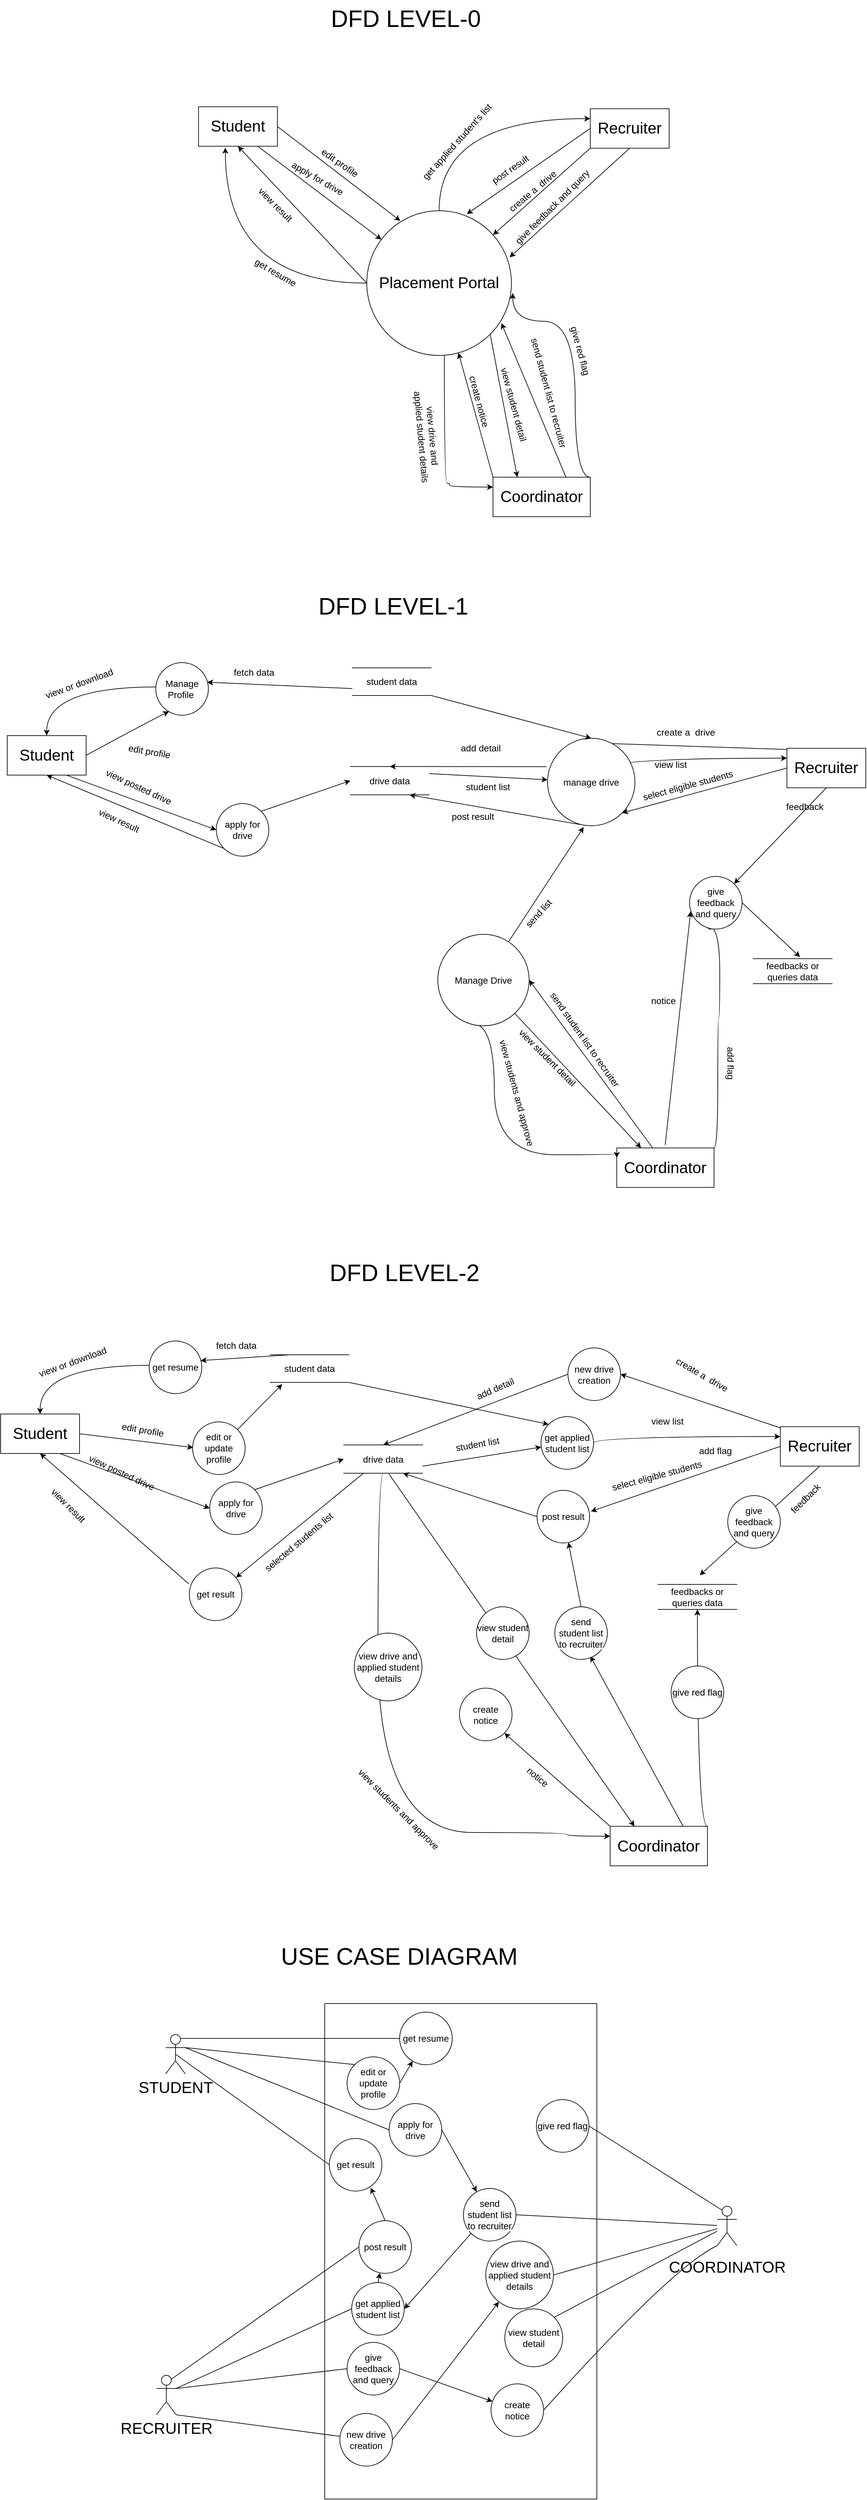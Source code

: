 <mxfile version="20.6.2" type="github">
  <diagram id="D_JLjPBvSt8yhpvciSec" name="Page-1">
    <mxGraphModel dx="2212" dy="586" grid="0" gridSize="10" guides="1" tooltips="1" connect="1" arrows="1" fold="1" page="1" pageScale="1" pageWidth="827" pageHeight="1169" math="0" shadow="0">
      <root>
        <mxCell id="0" />
        <mxCell id="1" parent="0" />
        <mxCell id="z_jNy_ZaxBvfYAeNrPN4-47" value="" style="group" vertex="1" connectable="0" parent="1">
          <mxGeometry x="56" y="178.995" width="716" height="641.255" as="geometry" />
        </mxCell>
        <mxCell id="z_jNy_ZaxBvfYAeNrPN4-1" value="&lt;font style=&quot;font-size: 24px;&quot;&gt;Placement Portal&lt;/font&gt;" style="ellipse;whiteSpace=wrap;html=1;aspect=fixed;" vertex="1" parent="z_jNy_ZaxBvfYAeNrPN4-47">
          <mxGeometry x="256" y="176.255" width="220" height="220" as="geometry" />
        </mxCell>
        <mxCell id="z_jNy_ZaxBvfYAeNrPN4-7" style="edgeStyle=none;shape=connector;curved=1;rounded=0;orthogonalLoop=1;jettySize=auto;html=1;exitX=1;exitY=0.5;exitDx=0;exitDy=0;entryX=0.232;entryY=0.07;entryDx=0;entryDy=0;entryPerimeter=0;labelBackgroundColor=default;strokeColor=default;fontFamily=Helvetica;fontSize=24;fontColor=default;endArrow=classic;" edge="1" parent="z_jNy_ZaxBvfYAeNrPN4-47" source="z_jNy_ZaxBvfYAeNrPN4-2" target="z_jNy_ZaxBvfYAeNrPN4-1">
          <mxGeometry relative="1" as="geometry" />
        </mxCell>
        <mxCell id="z_jNy_ZaxBvfYAeNrPN4-11" style="edgeStyle=none;shape=connector;curved=1;rounded=0;orthogonalLoop=1;jettySize=auto;html=1;exitX=0.75;exitY=1;exitDx=0;exitDy=0;labelBackgroundColor=default;strokeColor=default;fontFamily=Helvetica;fontSize=14;fontColor=default;endArrow=classic;" edge="1" parent="z_jNy_ZaxBvfYAeNrPN4-47" source="z_jNy_ZaxBvfYAeNrPN4-2" target="z_jNy_ZaxBvfYAeNrPN4-1">
          <mxGeometry relative="1" as="geometry" />
        </mxCell>
        <mxCell id="z_jNy_ZaxBvfYAeNrPN4-2" value="Student" style="rounded=0;whiteSpace=wrap;html=1;fontSize=24;" vertex="1" parent="z_jNy_ZaxBvfYAeNrPN4-47">
          <mxGeometry y="18.255" width="120" height="60" as="geometry" />
        </mxCell>
        <mxCell id="z_jNy_ZaxBvfYAeNrPN4-21" style="edgeStyle=none;shape=connector;curved=1;rounded=0;orthogonalLoop=1;jettySize=auto;html=1;exitX=0;exitY=0.5;exitDx=0;exitDy=0;entryX=0.5;entryY=1;entryDx=0;entryDy=0;labelBackgroundColor=default;strokeColor=default;fontFamily=Helvetica;fontSize=14;fontColor=default;endArrow=classic;" edge="1" parent="z_jNy_ZaxBvfYAeNrPN4-47" source="z_jNy_ZaxBvfYAeNrPN4-1" target="z_jNy_ZaxBvfYAeNrPN4-2">
          <mxGeometry relative="1" as="geometry" />
        </mxCell>
        <mxCell id="z_jNy_ZaxBvfYAeNrPN4-23" style="edgeStyle=none;shape=connector;curved=1;rounded=0;orthogonalLoop=1;jettySize=auto;html=1;exitX=0;exitY=1;exitDx=0;exitDy=0;labelBackgroundColor=default;strokeColor=default;fontFamily=Helvetica;fontSize=14;fontColor=default;endArrow=classic;" edge="1" parent="z_jNy_ZaxBvfYAeNrPN4-47" source="z_jNy_ZaxBvfYAeNrPN4-3" target="z_jNy_ZaxBvfYAeNrPN4-1">
          <mxGeometry relative="1" as="geometry" />
        </mxCell>
        <mxCell id="z_jNy_ZaxBvfYAeNrPN4-25" style="edgeStyle=none;shape=connector;curved=1;rounded=0;orthogonalLoop=1;jettySize=auto;html=1;exitX=0.5;exitY=1;exitDx=0;exitDy=0;entryX=0.988;entryY=0.322;entryDx=0;entryDy=0;entryPerimeter=0;labelBackgroundColor=default;strokeColor=default;fontFamily=Helvetica;fontSize=14;fontColor=default;endArrow=classic;" edge="1" parent="z_jNy_ZaxBvfYAeNrPN4-47" source="z_jNy_ZaxBvfYAeNrPN4-3" target="z_jNy_ZaxBvfYAeNrPN4-1">
          <mxGeometry relative="1" as="geometry" />
        </mxCell>
        <mxCell id="z_jNy_ZaxBvfYAeNrPN4-31" style="edgeStyle=none;shape=connector;curved=1;rounded=0;orthogonalLoop=1;jettySize=auto;html=1;exitX=0;exitY=0.5;exitDx=0;exitDy=0;entryX=0.692;entryY=0.023;entryDx=0;entryDy=0;entryPerimeter=0;labelBackgroundColor=default;strokeColor=default;fontFamily=Helvetica;fontSize=14;fontColor=default;endArrow=classic;" edge="1" parent="z_jNy_ZaxBvfYAeNrPN4-47" source="z_jNy_ZaxBvfYAeNrPN4-3" target="z_jNy_ZaxBvfYAeNrPN4-1">
          <mxGeometry relative="1" as="geometry" />
        </mxCell>
        <mxCell id="z_jNy_ZaxBvfYAeNrPN4-3" value="Recruiter" style="rounded=0;whiteSpace=wrap;html=1;fontSize=24;" vertex="1" parent="z_jNy_ZaxBvfYAeNrPN4-47">
          <mxGeometry x="596" y="21.255" width="120" height="60" as="geometry" />
        </mxCell>
        <mxCell id="z_jNy_ZaxBvfYAeNrPN4-33" style="edgeStyle=none;shape=connector;curved=1;rounded=0;orthogonalLoop=1;jettySize=auto;html=1;exitX=0;exitY=0;exitDx=0;exitDy=0;labelBackgroundColor=default;strokeColor=default;fontFamily=Helvetica;fontSize=14;fontColor=default;endArrow=classic;" edge="1" parent="z_jNy_ZaxBvfYAeNrPN4-47" source="z_jNy_ZaxBvfYAeNrPN4-4" target="z_jNy_ZaxBvfYAeNrPN4-1">
          <mxGeometry relative="1" as="geometry" />
        </mxCell>
        <mxCell id="z_jNy_ZaxBvfYAeNrPN4-45" style="edgeStyle=none;shape=connector;curved=1;rounded=0;orthogonalLoop=1;jettySize=auto;html=1;exitX=0.75;exitY=0;exitDx=0;exitDy=0;entryX=0.931;entryY=0.777;entryDx=0;entryDy=0;entryPerimeter=0;labelBackgroundColor=default;strokeColor=default;fontFamily=Helvetica;fontSize=14;fontColor=default;endArrow=classic;" edge="1" parent="z_jNy_ZaxBvfYAeNrPN4-47" source="z_jNy_ZaxBvfYAeNrPN4-4" target="z_jNy_ZaxBvfYAeNrPN4-1">
          <mxGeometry relative="1" as="geometry" />
        </mxCell>
        <mxCell id="z_jNy_ZaxBvfYAeNrPN4-4" value="Coordinator" style="rounded=0;whiteSpace=wrap;html=1;fontSize=24;" vertex="1" parent="z_jNy_ZaxBvfYAeNrPN4-47">
          <mxGeometry x="448" y="581.255" width="148" height="60" as="geometry" />
        </mxCell>
        <mxCell id="z_jNy_ZaxBvfYAeNrPN4-10" value="edit profile" style="text;html=1;align=center;verticalAlign=middle;resizable=0;points=[];autosize=1;strokeColor=none;fillColor=none;fontSize=14;fontFamily=Helvetica;fontColor=default;rotation=35;" vertex="1" parent="z_jNy_ZaxBvfYAeNrPN4-47">
          <mxGeometry x="173" y="88.255" width="83" height="29" as="geometry" />
        </mxCell>
        <mxCell id="z_jNy_ZaxBvfYAeNrPN4-12" value="apply for drive" style="text;html=1;align=center;verticalAlign=middle;resizable=0;points=[];autosize=1;strokeColor=none;fillColor=none;fontSize=14;fontFamily=Helvetica;fontColor=default;rotation=30;" vertex="1" parent="z_jNy_ZaxBvfYAeNrPN4-47">
          <mxGeometry x="128" y="112.255" width="106" height="29" as="geometry" />
        </mxCell>
        <mxCell id="z_jNy_ZaxBvfYAeNrPN4-19" value="" style="edgeStyle=segmentEdgeStyle;endArrow=classic;html=1;rounded=0;labelBackgroundColor=default;strokeColor=default;fontFamily=Helvetica;fontSize=14;fontColor=default;shape=connector;curved=1;entryX=0.34;entryY=1.036;entryDx=0;entryDy=0;entryPerimeter=0;exitX=0;exitY=0.5;exitDx=0;exitDy=0;" edge="1" parent="z_jNy_ZaxBvfYAeNrPN4-47" source="z_jNy_ZaxBvfYAeNrPN4-1" target="z_jNy_ZaxBvfYAeNrPN4-2">
          <mxGeometry width="50" height="50" relative="1" as="geometry">
            <mxPoint x="312" y="303.255" as="sourcePoint" />
            <mxPoint x="362" y="253.255" as="targetPoint" />
          </mxGeometry>
        </mxCell>
        <mxCell id="z_jNy_ZaxBvfYAeNrPN4-20" value="get resume&lt;br&gt;" style="text;html=1;align=center;verticalAlign=middle;resizable=0;points=[];autosize=1;strokeColor=none;fillColor=none;fontSize=14;fontFamily=Helvetica;fontColor=default;rotation=30;" vertex="1" parent="z_jNy_ZaxBvfYAeNrPN4-47">
          <mxGeometry x="73" y="255.255" width="88" height="29" as="geometry" />
        </mxCell>
        <mxCell id="z_jNy_ZaxBvfYAeNrPN4-22" value="view result" style="text;html=1;align=center;verticalAlign=middle;resizable=0;points=[];autosize=1;strokeColor=none;fillColor=none;fontSize=14;fontFamily=Helvetica;fontColor=default;rotation=45;" vertex="1" parent="z_jNy_ZaxBvfYAeNrPN4-47">
          <mxGeometry x="75" y="152.255" width="84" height="29" as="geometry" />
        </mxCell>
        <mxCell id="z_jNy_ZaxBvfYAeNrPN4-24" value="create a&amp;nbsp; drive" style="text;html=1;align=center;verticalAlign=middle;resizable=0;points=[];autosize=1;strokeColor=none;fillColor=none;fontSize=14;fontFamily=Helvetica;fontColor=default;rotation=-40;" vertex="1" parent="z_jNy_ZaxBvfYAeNrPN4-47">
          <mxGeometry x="454" y="132.255" width="107" height="29" as="geometry" />
        </mxCell>
        <mxCell id="z_jNy_ZaxBvfYAeNrPN4-26" value="give feedback and query&lt;br&gt;" style="text;html=1;align=center;verticalAlign=middle;resizable=0;points=[];autosize=1;strokeColor=none;fillColor=none;fontSize=14;fontFamily=Helvetica;fontColor=default;rotation=-45;" vertex="1" parent="z_jNy_ZaxBvfYAeNrPN4-47">
          <mxGeometry x="452" y="156.255" width="171" height="29" as="geometry" />
        </mxCell>
        <mxCell id="z_jNy_ZaxBvfYAeNrPN4-29" value="" style="edgeStyle=segmentEdgeStyle;endArrow=classic;html=1;rounded=0;labelBackgroundColor=default;strokeColor=default;fontFamily=Helvetica;fontSize=14;fontColor=default;shape=connector;curved=1;entryX=0;entryY=0.25;entryDx=0;entryDy=0;exitX=0.5;exitY=0;exitDx=0;exitDy=0;" edge="1" parent="z_jNy_ZaxBvfYAeNrPN4-47" source="z_jNy_ZaxBvfYAeNrPN4-1" target="z_jNy_ZaxBvfYAeNrPN4-3">
          <mxGeometry width="50" height="50" relative="1" as="geometry">
            <mxPoint x="312" y="286.255" as="sourcePoint" />
            <mxPoint x="362" y="236.255" as="targetPoint" />
            <Array as="points">
              <mxPoint x="366" y="36.255" />
            </Array>
          </mxGeometry>
        </mxCell>
        <mxCell id="z_jNy_ZaxBvfYAeNrPN4-30" value="get applied student&#39;s list&lt;br&gt;" style="text;html=1;align=center;verticalAlign=middle;resizable=0;points=[];autosize=1;strokeColor=none;fillColor=none;fontSize=14;fontFamily=Helvetica;fontColor=default;rotation=-48;" vertex="1" parent="z_jNy_ZaxBvfYAeNrPN4-47">
          <mxGeometry x="309" y="57.255" width="167" height="29" as="geometry" />
        </mxCell>
        <mxCell id="z_jNy_ZaxBvfYAeNrPN4-32" value="post result" style="text;html=1;align=center;verticalAlign=middle;resizable=0;points=[];autosize=1;strokeColor=none;fillColor=none;fontSize=14;fontFamily=Helvetica;fontColor=default;rotation=-35;" vertex="1" parent="z_jNy_ZaxBvfYAeNrPN4-47">
          <mxGeometry x="432" y="99.255" width="83" height="29" as="geometry" />
        </mxCell>
        <mxCell id="z_jNy_ZaxBvfYAeNrPN4-34" value="create notice&lt;br&gt;" style="text;html=1;align=center;verticalAlign=middle;resizable=0;points=[];autosize=1;strokeColor=none;fillColor=none;fontSize=14;fontFamily=Helvetica;fontColor=default;rotation=75;" vertex="1" parent="z_jNy_ZaxBvfYAeNrPN4-47">
          <mxGeometry x="378" y="451.255" width="98" height="29" as="geometry" />
        </mxCell>
        <mxCell id="z_jNy_ZaxBvfYAeNrPN4-36" value="view student detail&lt;br&gt;" style="text;html=1;align=center;verticalAlign=middle;resizable=0;points=[];autosize=1;strokeColor=none;fillColor=none;fontSize=14;fontFamily=Helvetica;fontColor=default;rotation=75;" vertex="1" parent="z_jNy_ZaxBvfYAeNrPN4-47">
          <mxGeometry x="413" y="455.255" width="133" height="29" as="geometry" />
        </mxCell>
        <mxCell id="z_jNy_ZaxBvfYAeNrPN4-38" style="edgeStyle=none;shape=connector;curved=1;rounded=0;orthogonalLoop=1;jettySize=auto;html=1;exitX=1;exitY=1;exitDx=0;exitDy=0;entryX=0.25;entryY=0;entryDx=0;entryDy=0;labelBackgroundColor=default;strokeColor=default;fontFamily=Helvetica;fontSize=14;fontColor=default;endArrow=classic;" edge="1" parent="z_jNy_ZaxBvfYAeNrPN4-47" source="z_jNy_ZaxBvfYAeNrPN4-1" target="z_jNy_ZaxBvfYAeNrPN4-4">
          <mxGeometry relative="1" as="geometry" />
        </mxCell>
        <mxCell id="z_jNy_ZaxBvfYAeNrPN4-40" value="" style="edgeStyle=segmentEdgeStyle;endArrow=classic;html=1;rounded=0;labelBackgroundColor=default;strokeColor=default;fontFamily=Helvetica;fontSize=14;fontColor=default;shape=connector;curved=1;entryX=0;entryY=0.25;entryDx=0;entryDy=0;" edge="1" parent="z_jNy_ZaxBvfYAeNrPN4-47" source="z_jNy_ZaxBvfYAeNrPN4-1" target="z_jNy_ZaxBvfYAeNrPN4-4">
          <mxGeometry width="50" height="50" relative="1" as="geometry">
            <mxPoint x="312" y="474.255" as="sourcePoint" />
            <mxPoint x="388" y="614.255" as="targetPoint" />
            <Array as="points">
              <mxPoint x="374" y="590.255" />
              <mxPoint x="382" y="590.255" />
              <mxPoint x="382" y="596.255" />
            </Array>
          </mxGeometry>
        </mxCell>
        <mxCell id="z_jNy_ZaxBvfYAeNrPN4-42" value="" style="edgeStyle=segmentEdgeStyle;endArrow=classic;html=1;rounded=0;labelBackgroundColor=default;strokeColor=default;fontFamily=Helvetica;fontSize=14;fontColor=default;shape=connector;curved=1;exitX=1;exitY=0;exitDx=0;exitDy=0;" edge="1" parent="z_jNy_ZaxBvfYAeNrPN4-47" source="z_jNy_ZaxBvfYAeNrPN4-4">
          <mxGeometry width="50" height="50" relative="1" as="geometry">
            <mxPoint x="561" y="446.255" as="sourcePoint" />
            <mxPoint x="478" y="301.255" as="targetPoint" />
            <Array as="points">
              <mxPoint x="573" y="581.255" />
              <mxPoint x="573" y="344.255" />
              <mxPoint x="478" y="344.255" />
            </Array>
          </mxGeometry>
        </mxCell>
        <mxCell id="z_jNy_ZaxBvfYAeNrPN4-43" value="give red flag" style="text;html=1;align=center;verticalAlign=middle;resizable=0;points=[];autosize=1;strokeColor=none;fillColor=none;fontSize=14;fontFamily=Helvetica;fontColor=default;rotation=75;" vertex="1" parent="z_jNy_ZaxBvfYAeNrPN4-47">
          <mxGeometry x="534" y="374.255" width="94" height="29" as="geometry" />
        </mxCell>
        <mxCell id="z_jNy_ZaxBvfYAeNrPN4-44" value="view drive and &lt;br&gt;applied student details" style="text;html=1;align=center;verticalAlign=middle;resizable=0;points=[];autosize=1;strokeColor=none;fillColor=none;fontSize=14;fontFamily=Helvetica;fontColor=default;rotation=85;" vertex="1" parent="z_jNy_ZaxBvfYAeNrPN4-47">
          <mxGeometry x="269" y="495.255" width="157" height="46" as="geometry" />
        </mxCell>
        <mxCell id="z_jNy_ZaxBvfYAeNrPN4-46" value="send student list to recruiter" style="text;html=1;align=center;verticalAlign=middle;resizable=0;points=[];autosize=1;strokeColor=none;fillColor=none;fontSize=14;fontFamily=Helvetica;fontColor=default;rotation=75;" vertex="1" parent="z_jNy_ZaxBvfYAeNrPN4-47">
          <mxGeometry x="438" y="438.255" width="190" height="29" as="geometry" />
        </mxCell>
        <mxCell id="z_jNy_ZaxBvfYAeNrPN4-121" value="" style="group" vertex="1" connectable="0" parent="1">
          <mxGeometry x="-245" y="2065" width="1306.15" height="805.65" as="geometry" />
        </mxCell>
        <mxCell id="z_jNy_ZaxBvfYAeNrPN4-50" style="edgeStyle=none;shape=connector;curved=1;rounded=0;orthogonalLoop=1;jettySize=auto;html=1;exitX=1;exitY=0.5;exitDx=0;exitDy=0;labelBackgroundColor=default;strokeColor=default;fontFamily=Helvetica;fontSize=24;fontColor=default;endArrow=classic;" edge="1" parent="z_jNy_ZaxBvfYAeNrPN4-121" source="z_jNy_ZaxBvfYAeNrPN4-52">
          <mxGeometry relative="1" as="geometry">
            <mxPoint x="293" y="170" as="targetPoint" />
          </mxGeometry>
        </mxCell>
        <mxCell id="z_jNy_ZaxBvfYAeNrPN4-52" value="Student" style="rounded=0;whiteSpace=wrap;html=1;fontSize=24;" vertex="1" parent="z_jNy_ZaxBvfYAeNrPN4-121">
          <mxGeometry y="119" width="120" height="60" as="geometry" />
        </mxCell>
        <mxCell id="z_jNy_ZaxBvfYAeNrPN4-53" style="edgeStyle=none;shape=connector;curved=1;rounded=0;orthogonalLoop=1;jettySize=auto;html=1;entryX=0.5;entryY=1;entryDx=0;entryDy=0;labelBackgroundColor=default;strokeColor=default;fontFamily=Helvetica;fontSize=14;fontColor=default;endArrow=classic;" edge="1" parent="z_jNy_ZaxBvfYAeNrPN4-121" target="z_jNy_ZaxBvfYAeNrPN4-52">
          <mxGeometry relative="1" as="geometry">
            <mxPoint x="286" y="377" as="sourcePoint" />
          </mxGeometry>
        </mxCell>
        <mxCell id="z_jNy_ZaxBvfYAeNrPN4-61" value="edit profile" style="text;html=1;align=center;verticalAlign=middle;resizable=0;points=[];autosize=1;strokeColor=none;fillColor=none;fontSize=14;fontFamily=Helvetica;fontColor=default;rotation=10;" vertex="1" parent="z_jNy_ZaxBvfYAeNrPN4-121">
          <mxGeometry x="174" y="128" width="83" height="29" as="geometry" />
        </mxCell>
        <mxCell id="z_jNy_ZaxBvfYAeNrPN4-63" value="" style="edgeStyle=segmentEdgeStyle;endArrow=classic;html=1;rounded=0;labelBackgroundColor=default;strokeColor=default;fontFamily=Helvetica;fontSize=14;fontColor=default;shape=connector;curved=1;" edge="1" parent="z_jNy_ZaxBvfYAeNrPN4-121" target="z_jNy_ZaxBvfYAeNrPN4-52">
          <mxGeometry width="50" height="50" relative="1" as="geometry">
            <mxPoint x="228" y="45" as="sourcePoint" />
            <mxPoint x="348" y="344" as="targetPoint" />
          </mxGeometry>
        </mxCell>
        <mxCell id="z_jNy_ZaxBvfYAeNrPN4-65" value="view result" style="text;html=1;align=center;verticalAlign=middle;resizable=0;points=[];autosize=1;strokeColor=none;fillColor=none;fontSize=14;fontFamily=Helvetica;fontColor=default;rotation=45;" vertex="1" parent="z_jNy_ZaxBvfYAeNrPN4-121">
          <mxGeometry x="61" y="243" width="84" height="29" as="geometry" />
        </mxCell>
        <mxCell id="z_jNy_ZaxBvfYAeNrPN4-54" style="edgeStyle=none;shape=connector;curved=1;rounded=0;orthogonalLoop=1;jettySize=auto;html=1;labelBackgroundColor=default;strokeColor=default;fontFamily=Helvetica;fontSize=14;fontColor=default;endArrow=classic;entryX=1;entryY=0.5;entryDx=0;entryDy=0;" edge="1" parent="z_jNy_ZaxBvfYAeNrPN4-121" target="z_jNy_ZaxBvfYAeNrPN4-103">
          <mxGeometry relative="1" as="geometry">
            <mxPoint x="1186" y="140" as="sourcePoint" />
            <mxPoint x="1038.266" y="330.059" as="targetPoint" />
          </mxGeometry>
        </mxCell>
        <mxCell id="z_jNy_ZaxBvfYAeNrPN4-55" style="edgeStyle=none;shape=connector;curved=1;rounded=0;orthogonalLoop=1;jettySize=auto;html=1;exitX=0.5;exitY=1;exitDx=0;exitDy=0;entryX=0.988;entryY=0.322;entryDx=0;entryDy=0;entryPerimeter=0;labelBackgroundColor=default;strokeColor=default;fontFamily=Helvetica;fontSize=14;fontColor=default;endArrow=classic;" edge="1" parent="z_jNy_ZaxBvfYAeNrPN4-121" source="z_jNy_ZaxBvfYAeNrPN4-57">
          <mxGeometry relative="1" as="geometry">
            <mxPoint x="1063.51" y="364.09" as="targetPoint" />
          </mxGeometry>
        </mxCell>
        <mxCell id="z_jNy_ZaxBvfYAeNrPN4-56" style="edgeStyle=none;shape=connector;curved=1;rounded=0;orthogonalLoop=1;jettySize=auto;html=1;exitX=0;exitY=0.5;exitDx=0;exitDy=0;labelBackgroundColor=default;strokeColor=default;fontFamily=Helvetica;fontSize=14;fontColor=default;endArrow=classic;" edge="1" parent="z_jNy_ZaxBvfYAeNrPN4-121" source="z_jNy_ZaxBvfYAeNrPN4-57">
          <mxGeometry relative="1" as="geometry">
            <mxPoint x="898" y="267" as="targetPoint" />
          </mxGeometry>
        </mxCell>
        <mxCell id="z_jNy_ZaxBvfYAeNrPN4-57" value="Recruiter" style="rounded=0;whiteSpace=wrap;html=1;fontSize=24;" vertex="1" parent="z_jNy_ZaxBvfYAeNrPN4-121">
          <mxGeometry x="1186.15" y="138.25" width="120" height="60" as="geometry" />
        </mxCell>
        <mxCell id="z_jNy_ZaxBvfYAeNrPN4-66" value="create a&amp;nbsp; drive" style="text;html=1;align=center;verticalAlign=middle;resizable=0;points=[];autosize=1;strokeColor=none;fillColor=none;fontSize=14;fontFamily=Helvetica;fontColor=default;rotation=30;" vertex="1" parent="z_jNy_ZaxBvfYAeNrPN4-121">
          <mxGeometry x="1013.25" y="44" width="107" height="29" as="geometry" />
        </mxCell>
        <mxCell id="z_jNy_ZaxBvfYAeNrPN4-68" value="" style="edgeStyle=segmentEdgeStyle;endArrow=classic;html=1;rounded=0;labelBackgroundColor=default;strokeColor=default;fontFamily=Helvetica;fontSize=14;fontColor=default;shape=connector;curved=1;entryX=0;entryY=0.25;entryDx=0;entryDy=0;exitX=1;exitY=0.5;exitDx=0;exitDy=0;" edge="1" parent="z_jNy_ZaxBvfYAeNrPN4-121" source="z_jNy_ZaxBvfYAeNrPN4-97" target="z_jNy_ZaxBvfYAeNrPN4-57">
          <mxGeometry width="50" height="50" relative="1" as="geometry">
            <mxPoint x="798" y="162" as="sourcePoint" />
            <mxPoint x="952.15" y="353.25" as="targetPoint" />
            <Array as="points">
              <mxPoint x="902" y="153" />
            </Array>
          </mxGeometry>
        </mxCell>
        <mxCell id="z_jNy_ZaxBvfYAeNrPN4-70" value="select eligible students" style="text;html=1;align=center;verticalAlign=middle;resizable=0;points=[];autosize=1;strokeColor=none;fillColor=none;fontSize=14;fontFamily=Helvetica;fontColor=default;rotation=-15;" vertex="1" parent="z_jNy_ZaxBvfYAeNrPN4-121">
          <mxGeometry x="918" y="198.25" width="159" height="29" as="geometry" />
        </mxCell>
        <mxCell id="z_jNy_ZaxBvfYAeNrPN4-85" value="edit or update profile" style="ellipse;whiteSpace=wrap;html=1;aspect=fixed;fontFamily=Helvetica;fontSize=14;fontColor=default;" vertex="1" parent="z_jNy_ZaxBvfYAeNrPN4-121">
          <mxGeometry x="292" y="131" width="80" height="80" as="geometry" />
        </mxCell>
        <mxCell id="z_jNy_ZaxBvfYAeNrPN4-86" value="student data" style="shape=partialRectangle;whiteSpace=wrap;html=1;left=0;right=0;fillColor=none;fontFamily=Helvetica;fontSize=14;fontColor=default;" vertex="1" parent="z_jNy_ZaxBvfYAeNrPN4-121">
          <mxGeometry x="410" y="29" width="120" height="42" as="geometry" />
        </mxCell>
        <mxCell id="z_jNy_ZaxBvfYAeNrPN4-87" style="edgeStyle=none;shape=connector;curved=1;rounded=0;orthogonalLoop=1;jettySize=auto;html=1;exitX=1;exitY=0;exitDx=0;exitDy=0;entryX=0.153;entryY=1.063;entryDx=0;entryDy=0;entryPerimeter=0;labelBackgroundColor=default;strokeColor=default;fontFamily=Helvetica;fontSize=14;fontColor=default;endArrow=classic;" edge="1" parent="z_jNy_ZaxBvfYAeNrPN4-121" source="z_jNy_ZaxBvfYAeNrPN4-85" target="z_jNy_ZaxBvfYAeNrPN4-86">
          <mxGeometry relative="1" as="geometry" />
        </mxCell>
        <mxCell id="z_jNy_ZaxBvfYAeNrPN4-88" value="view posted drive" style="text;html=1;align=center;verticalAlign=middle;resizable=0;points=[];autosize=1;strokeColor=none;fillColor=none;fontSize=14;fontFamily=Helvetica;fontColor=default;rotation=25;" vertex="1" parent="z_jNy_ZaxBvfYAeNrPN4-121">
          <mxGeometry x="121" y="193" width="126" height="29" as="geometry" />
        </mxCell>
        <mxCell id="z_jNy_ZaxBvfYAeNrPN4-89" value="apply for drive" style="ellipse;whiteSpace=wrap;html=1;aspect=fixed;fontFamily=Helvetica;fontSize=14;fontColor=default;" vertex="1" parent="z_jNy_ZaxBvfYAeNrPN4-121">
          <mxGeometry x="318" y="222.25" width="80" height="80" as="geometry" />
        </mxCell>
        <mxCell id="z_jNy_ZaxBvfYAeNrPN4-51" style="edgeStyle=none;shape=connector;curved=1;rounded=0;orthogonalLoop=1;jettySize=auto;html=1;exitX=0.75;exitY=1;exitDx=0;exitDy=0;labelBackgroundColor=default;strokeColor=default;fontFamily=Helvetica;fontSize=14;fontColor=default;endArrow=classic;entryX=0;entryY=0.5;entryDx=0;entryDy=0;" edge="1" parent="z_jNy_ZaxBvfYAeNrPN4-121" source="z_jNy_ZaxBvfYAeNrPN4-52" target="z_jNy_ZaxBvfYAeNrPN4-89">
          <mxGeometry relative="1" as="geometry">
            <mxPoint x="314" y="273" as="targetPoint" />
          </mxGeometry>
        </mxCell>
        <mxCell id="z_jNy_ZaxBvfYAeNrPN4-90" value="get resume" style="ellipse;whiteSpace=wrap;html=1;aspect=fixed;fontFamily=Helvetica;fontSize=14;fontColor=default;" vertex="1" parent="z_jNy_ZaxBvfYAeNrPN4-121">
          <mxGeometry x="226" y="8" width="80" height="80" as="geometry" />
        </mxCell>
        <mxCell id="z_jNy_ZaxBvfYAeNrPN4-91" style="edgeStyle=none;shape=connector;curved=1;rounded=0;orthogonalLoop=1;jettySize=auto;html=1;exitX=0.25;exitY=0;exitDx=0;exitDy=0;entryX=0.977;entryY=0.373;entryDx=0;entryDy=0;entryPerimeter=0;labelBackgroundColor=default;strokeColor=default;fontFamily=Helvetica;fontSize=14;fontColor=default;endArrow=classic;" edge="1" parent="z_jNy_ZaxBvfYAeNrPN4-121" source="z_jNy_ZaxBvfYAeNrPN4-86" target="z_jNy_ZaxBvfYAeNrPN4-90">
          <mxGeometry relative="1" as="geometry" />
        </mxCell>
        <mxCell id="z_jNy_ZaxBvfYAeNrPN4-93" value="fetch data" style="text;html=1;align=center;verticalAlign=middle;resizable=0;points=[];autosize=1;strokeColor=none;fillColor=none;fontSize=14;fontFamily=Helvetica;fontColor=default;" vertex="1" parent="z_jNy_ZaxBvfYAeNrPN4-121">
          <mxGeometry x="318" width="80" height="29" as="geometry" />
        </mxCell>
        <mxCell id="z_jNy_ZaxBvfYAeNrPN4-94" value="view or download" style="text;html=1;align=center;verticalAlign=middle;resizable=0;points=[];autosize=1;strokeColor=none;fillColor=none;fontSize=14;fontFamily=Helvetica;fontColor=default;rotation=-20;" vertex="1" parent="z_jNy_ZaxBvfYAeNrPN4-121">
          <mxGeometry x="46" y="25" width="126" height="29" as="geometry" />
        </mxCell>
        <mxCell id="z_jNy_ZaxBvfYAeNrPN4-95" value="drive data" style="shape=partialRectangle;whiteSpace=wrap;html=1;left=0;right=0;fillColor=none;fontFamily=Helvetica;fontSize=14;fontColor=default;" vertex="1" parent="z_jNy_ZaxBvfYAeNrPN4-121">
          <mxGeometry x="522" y="166" width="120" height="43" as="geometry" />
        </mxCell>
        <mxCell id="z_jNy_ZaxBvfYAeNrPN4-96" style="edgeStyle=none;shape=connector;curved=1;rounded=0;orthogonalLoop=1;jettySize=auto;html=1;exitX=1;exitY=0;exitDx=0;exitDy=0;entryX=0;entryY=0.5;entryDx=0;entryDy=0;labelBackgroundColor=default;strokeColor=default;fontFamily=Helvetica;fontSize=14;fontColor=default;endArrow=classic;" edge="1" parent="z_jNy_ZaxBvfYAeNrPN4-121" source="z_jNy_ZaxBvfYAeNrPN4-89" target="z_jNy_ZaxBvfYAeNrPN4-95">
          <mxGeometry relative="1" as="geometry" />
        </mxCell>
        <mxCell id="z_jNy_ZaxBvfYAeNrPN4-97" value="get applied student list" style="ellipse;whiteSpace=wrap;html=1;aspect=fixed;fontFamily=Helvetica;fontSize=14;fontColor=default;" vertex="1" parent="z_jNy_ZaxBvfYAeNrPN4-121">
          <mxGeometry x="822" y="123" width="80" height="80" as="geometry" />
        </mxCell>
        <mxCell id="z_jNy_ZaxBvfYAeNrPN4-102" style="edgeStyle=none;shape=connector;curved=1;rounded=0;orthogonalLoop=1;jettySize=auto;html=1;exitX=1;exitY=1;exitDx=0;exitDy=0;entryX=0;entryY=0;entryDx=0;entryDy=0;labelBackgroundColor=default;strokeColor=default;fontFamily=Helvetica;fontSize=14;fontColor=default;endArrow=classic;" edge="1" parent="z_jNy_ZaxBvfYAeNrPN4-121" source="z_jNy_ZaxBvfYAeNrPN4-86" target="z_jNy_ZaxBvfYAeNrPN4-97">
          <mxGeometry relative="1" as="geometry" />
        </mxCell>
        <mxCell id="z_jNy_ZaxBvfYAeNrPN4-99" style="edgeStyle=none;shape=connector;curved=1;rounded=0;orthogonalLoop=1;jettySize=auto;html=1;exitX=1;exitY=0.75;exitDx=0;exitDy=0;labelBackgroundColor=default;strokeColor=default;fontFamily=Helvetica;fontSize=14;fontColor=default;endArrow=classic;" edge="1" parent="z_jNy_ZaxBvfYAeNrPN4-121" source="z_jNy_ZaxBvfYAeNrPN4-95" target="z_jNy_ZaxBvfYAeNrPN4-97">
          <mxGeometry relative="1" as="geometry" />
        </mxCell>
        <mxCell id="z_jNy_ZaxBvfYAeNrPN4-100" value="student list" style="text;html=1;align=center;verticalAlign=middle;resizable=0;points=[];autosize=1;strokeColor=none;fillColor=none;fontSize=14;fontFamily=Helvetica;fontColor=default;rotation=-10;" vertex="1" parent="z_jNy_ZaxBvfYAeNrPN4-121">
          <mxGeometry x="682" y="150" width="85" height="29" as="geometry" />
        </mxCell>
        <mxCell id="z_jNy_ZaxBvfYAeNrPN4-101" value="view list" style="text;html=1;align=center;verticalAlign=middle;resizable=0;points=[];autosize=1;strokeColor=none;fillColor=none;fontSize=14;fontFamily=Helvetica;fontColor=default;" vertex="1" parent="z_jNy_ZaxBvfYAeNrPN4-121">
          <mxGeometry x="980" y="115" width="67" height="29" as="geometry" />
        </mxCell>
        <mxCell id="z_jNy_ZaxBvfYAeNrPN4-117" style="edgeStyle=none;shape=connector;curved=1;rounded=0;orthogonalLoop=1;jettySize=auto;html=1;exitX=0;exitY=0.5;exitDx=0;exitDy=0;entryX=0.5;entryY=0;entryDx=0;entryDy=0;labelBackgroundColor=default;strokeColor=default;fontFamily=Helvetica;fontSize=14;fontColor=default;endArrow=classic;" edge="1" parent="z_jNy_ZaxBvfYAeNrPN4-121" source="z_jNy_ZaxBvfYAeNrPN4-103" target="z_jNy_ZaxBvfYAeNrPN4-95">
          <mxGeometry relative="1" as="geometry" />
        </mxCell>
        <mxCell id="z_jNy_ZaxBvfYAeNrPN4-103" value="new drive creation" style="ellipse;whiteSpace=wrap;html=1;aspect=fixed;fontFamily=Helvetica;fontSize=14;fontColor=default;" vertex="1" parent="z_jNy_ZaxBvfYAeNrPN4-121">
          <mxGeometry x="863" y="18.5" width="80" height="80" as="geometry" />
        </mxCell>
        <mxCell id="z_jNy_ZaxBvfYAeNrPN4-105" style="edgeStyle=none;shape=connector;curved=1;rounded=0;orthogonalLoop=1;jettySize=auto;html=1;exitX=0;exitY=0.5;exitDx=0;exitDy=0;entryX=0.75;entryY=1;entryDx=0;entryDy=0;labelBackgroundColor=default;strokeColor=default;fontFamily=Helvetica;fontSize=14;fontColor=default;endArrow=classic;" edge="1" parent="z_jNy_ZaxBvfYAeNrPN4-121" source="z_jNy_ZaxBvfYAeNrPN4-104" target="z_jNy_ZaxBvfYAeNrPN4-95">
          <mxGeometry relative="1" as="geometry" />
        </mxCell>
        <mxCell id="z_jNy_ZaxBvfYAeNrPN4-104" value="post result" style="ellipse;whiteSpace=wrap;html=1;aspect=fixed;fontFamily=Helvetica;fontSize=14;fontColor=default;" vertex="1" parent="z_jNy_ZaxBvfYAeNrPN4-121">
          <mxGeometry x="816" y="235" width="80" height="80" as="geometry" />
        </mxCell>
        <mxCell id="z_jNy_ZaxBvfYAeNrPN4-106" value="get result" style="ellipse;whiteSpace=wrap;html=1;aspect=fixed;fontFamily=Helvetica;fontSize=14;fontColor=default;" vertex="1" parent="z_jNy_ZaxBvfYAeNrPN4-121">
          <mxGeometry x="287" y="353" width="80" height="80" as="geometry" />
        </mxCell>
        <mxCell id="z_jNy_ZaxBvfYAeNrPN4-107" style="edgeStyle=none;shape=connector;curved=1;rounded=0;orthogonalLoop=1;jettySize=auto;html=1;exitX=0.25;exitY=1;exitDx=0;exitDy=0;labelBackgroundColor=default;strokeColor=default;fontFamily=Helvetica;fontSize=14;fontColor=default;endArrow=classic;" edge="1" parent="z_jNy_ZaxBvfYAeNrPN4-121" source="z_jNy_ZaxBvfYAeNrPN4-95" target="z_jNy_ZaxBvfYAeNrPN4-106">
          <mxGeometry relative="1" as="geometry" />
        </mxCell>
        <mxCell id="z_jNy_ZaxBvfYAeNrPN4-108" value="selected students list&lt;br&gt;" style="text;html=1;align=center;verticalAlign=middle;resizable=0;points=[];autosize=1;strokeColor=none;fillColor=none;fontSize=14;fontFamily=Helvetica;fontColor=default;rotation=-40;" vertex="1" parent="z_jNy_ZaxBvfYAeNrPN4-121">
          <mxGeometry x="379" y="299" width="148" height="29" as="geometry" />
        </mxCell>
        <mxCell id="z_jNy_ZaxBvfYAeNrPN4-59" style="edgeStyle=none;shape=connector;curved=1;rounded=0;orthogonalLoop=1;jettySize=auto;html=1;exitX=0.75;exitY=0;exitDx=0;exitDy=0;labelBackgroundColor=default;strokeColor=default;fontFamily=Helvetica;fontSize=14;fontColor=default;endArrow=classic;" edge="1" parent="z_jNy_ZaxBvfYAeNrPN4-121" source="z_jNy_ZaxBvfYAeNrPN4-60">
          <mxGeometry relative="1" as="geometry">
            <mxPoint x="897" y="487" as="targetPoint" />
          </mxGeometry>
        </mxCell>
        <mxCell id="z_jNy_ZaxBvfYAeNrPN4-60" value="Coordinator" style="rounded=0;whiteSpace=wrap;html=1;fontSize=24;" vertex="1" parent="z_jNy_ZaxBvfYAeNrPN4-121">
          <mxGeometry x="927.25" y="745.65" width="148" height="60" as="geometry" />
        </mxCell>
        <mxCell id="z_jNy_ZaxBvfYAeNrPN4-71" value="&lt;br&gt;&amp;nbsp;notice" style="text;html=1;align=center;verticalAlign=middle;resizable=0;points=[];autosize=1;strokeColor=none;fillColor=none;fontSize=14;fontFamily=Helvetica;fontColor=default;rotation=40;" vertex="1" parent="z_jNy_ZaxBvfYAeNrPN4-121">
          <mxGeometry x="791" y="639" width="59" height="46" as="geometry" />
        </mxCell>
        <mxCell id="z_jNy_ZaxBvfYAeNrPN4-73" style="edgeStyle=none;shape=connector;curved=1;rounded=0;orthogonalLoop=1;jettySize=auto;html=1;exitX=0.574;exitY=1.031;exitDx=0;exitDy=0;entryX=0.25;entryY=0;entryDx=0;entryDy=0;labelBackgroundColor=default;strokeColor=default;fontFamily=Helvetica;fontSize=14;fontColor=default;endArrow=classic;exitPerimeter=0;" edge="1" parent="z_jNy_ZaxBvfYAeNrPN4-121" source="z_jNy_ZaxBvfYAeNrPN4-95" target="z_jNy_ZaxBvfYAeNrPN4-60">
          <mxGeometry relative="1" as="geometry">
            <mxPoint x="923.032" y="528.432" as="sourcePoint" />
          </mxGeometry>
        </mxCell>
        <mxCell id="z_jNy_ZaxBvfYAeNrPN4-74" value="" style="edgeStyle=segmentEdgeStyle;endArrow=classic;html=1;rounded=0;labelBackgroundColor=default;strokeColor=default;fontFamily=Helvetica;fontSize=14;fontColor=default;shape=connector;curved=1;entryX=0;entryY=0.25;entryDx=0;entryDy=0;exitX=0.5;exitY=1;exitDx=0;exitDy=0;" edge="1" parent="z_jNy_ZaxBvfYAeNrPN4-121" source="z_jNy_ZaxBvfYAeNrPN4-95" target="z_jNy_ZaxBvfYAeNrPN4-60">
          <mxGeometry width="50" height="50" relative="1" as="geometry">
            <mxPoint x="853.25" y="560.359" as="sourcePoint" />
            <mxPoint x="867.25" y="778.65" as="targetPoint" />
            <Array as="points">
              <mxPoint x="574" y="209" />
              <mxPoint x="574" y="755" />
              <mxPoint x="861" y="755" />
              <mxPoint x="861" y="761" />
            </Array>
          </mxGeometry>
        </mxCell>
        <mxCell id="z_jNy_ZaxBvfYAeNrPN4-75" value="" style="edgeStyle=segmentEdgeStyle;endArrow=classic;html=1;rounded=0;labelBackgroundColor=default;strokeColor=default;fontFamily=Helvetica;fontSize=14;fontColor=default;shape=connector;curved=1;exitX=1;exitY=0;exitDx=0;exitDy=0;entryX=0.5;entryY=1;entryDx=0;entryDy=0;" edge="1" parent="z_jNy_ZaxBvfYAeNrPN4-121" source="z_jNy_ZaxBvfYAeNrPN4-60" target="z_jNy_ZaxBvfYAeNrPN4-119">
          <mxGeometry width="50" height="50" relative="1" as="geometry">
            <mxPoint x="1040.25" y="610.65" as="sourcePoint" />
            <mxPoint x="1065" y="425" as="targetPoint" />
            <Array as="points">
              <mxPoint x="1060" y="746" />
            </Array>
          </mxGeometry>
        </mxCell>
        <mxCell id="z_jNy_ZaxBvfYAeNrPN4-112" value="&lt;span style=&quot;&quot;&gt;view drive and&lt;/span&gt;&lt;br style=&quot;&quot;&gt;&lt;span style=&quot;&quot;&gt;applied student details&lt;/span&gt;" style="ellipse;whiteSpace=wrap;html=1;aspect=fixed;fontFamily=Helvetica;fontSize=14;fontColor=default;" vertex="1" parent="z_jNy_ZaxBvfYAeNrPN4-121">
          <mxGeometry x="538" y="452" width="103" height="103" as="geometry" />
        </mxCell>
        <mxCell id="z_jNy_ZaxBvfYAeNrPN4-113" value="view students and approve&amp;nbsp;" style="text;html=1;align=center;verticalAlign=middle;resizable=0;points=[];autosize=1;strokeColor=none;fillColor=none;fontSize=14;fontFamily=Helvetica;fontColor=default;rotation=45;" vertex="1" parent="z_jNy_ZaxBvfYAeNrPN4-121">
          <mxGeometry x="513" y="706" width="188" height="29" as="geometry" />
        </mxCell>
        <mxCell id="z_jNy_ZaxBvfYAeNrPN4-114" value="create notice" style="ellipse;whiteSpace=wrap;html=1;aspect=fixed;fontFamily=Helvetica;fontSize=14;fontColor=default;" vertex="1" parent="z_jNy_ZaxBvfYAeNrPN4-121">
          <mxGeometry x="698" y="535.65" width="80" height="80" as="geometry" />
        </mxCell>
        <mxCell id="z_jNy_ZaxBvfYAeNrPN4-58" style="edgeStyle=none;shape=connector;curved=1;rounded=0;orthogonalLoop=1;jettySize=auto;html=1;exitX=0;exitY=0;exitDx=0;exitDy=0;labelBackgroundColor=default;strokeColor=default;fontFamily=Helvetica;fontSize=14;fontColor=default;endArrow=classic;entryX=1;entryY=1;entryDx=0;entryDy=0;" edge="1" parent="z_jNy_ZaxBvfYAeNrPN4-121" source="z_jNy_ZaxBvfYAeNrPN4-60" target="z_jNy_ZaxBvfYAeNrPN4-114">
          <mxGeometry relative="1" as="geometry">
            <mxPoint x="799" y="588" as="targetPoint" />
          </mxGeometry>
        </mxCell>
        <mxCell id="z_jNy_ZaxBvfYAeNrPN4-116" style="edgeStyle=none;shape=connector;curved=1;rounded=0;orthogonalLoop=1;jettySize=auto;html=1;exitX=0.5;exitY=0;exitDx=0;exitDy=0;labelBackgroundColor=default;strokeColor=default;fontFamily=Helvetica;fontSize=14;fontColor=default;endArrow=classic;" edge="1" parent="z_jNy_ZaxBvfYAeNrPN4-121" source="z_jNy_ZaxBvfYAeNrPN4-115" target="z_jNy_ZaxBvfYAeNrPN4-104">
          <mxGeometry relative="1" as="geometry" />
        </mxCell>
        <mxCell id="z_jNy_ZaxBvfYAeNrPN4-115" value="&lt;span style=&quot;color: rgb(0, 0, 0); font-family: Helvetica; font-size: 14px; font-style: normal; font-variant-ligatures: normal; font-variant-caps: normal; font-weight: 400; letter-spacing: normal; orphans: 2; text-align: center; text-indent: 0px; text-transform: none; widows: 2; word-spacing: 0px; -webkit-text-stroke-width: 0px; background-color: rgb(248, 249, 250); text-decoration-thickness: initial; text-decoration-style: initial; text-decoration-color: initial; float: none; display: inline !important;&quot;&gt;send student list to recruiter&lt;/span&gt;" style="ellipse;whiteSpace=wrap;html=1;aspect=fixed;fontFamily=Helvetica;fontSize=14;fontColor=default;" vertex="1" parent="z_jNy_ZaxBvfYAeNrPN4-121">
          <mxGeometry x="843" y="412" width="80" height="80" as="geometry" />
        </mxCell>
        <mxCell id="z_jNy_ZaxBvfYAeNrPN4-118" value="add detail&lt;br&gt;" style="text;html=1;align=center;verticalAlign=middle;resizable=0;points=[];autosize=1;strokeColor=none;fillColor=none;fontSize=14;fontFamily=Helvetica;fontColor=default;rotation=-24;" vertex="1" parent="z_jNy_ZaxBvfYAeNrPN4-121">
          <mxGeometry x="712" y="66" width="79" height="29" as="geometry" />
        </mxCell>
        <mxCell id="z_jNy_ZaxBvfYAeNrPN4-120" value="&lt;span style=&quot;&quot;&gt;view student detail&lt;/span&gt;" style="ellipse;whiteSpace=wrap;html=1;aspect=fixed;fontFamily=Helvetica;fontSize=14;fontColor=default;" vertex="1" parent="z_jNy_ZaxBvfYAeNrPN4-121">
          <mxGeometry x="724" y="412" width="80" height="80" as="geometry" />
        </mxCell>
        <mxCell id="z_jNy_ZaxBvfYAeNrPN4-179" value="feedback" style="text;html=1;align=center;verticalAlign=middle;resizable=0;points=[];autosize=1;strokeColor=none;fillColor=none;fontSize=14;fontFamily=Helvetica;fontColor=default;rotation=-45;" vertex="1" parent="z_jNy_ZaxBvfYAeNrPN4-121">
          <mxGeometry x="1186.15" y="233" width="75" height="29" as="geometry" />
        </mxCell>
        <mxCell id="z_jNy_ZaxBvfYAeNrPN4-189" value="" style="group" vertex="1" connectable="0" parent="z_jNy_ZaxBvfYAeNrPN4-121">
          <mxGeometry x="1000" y="243" width="186.15" height="339" as="geometry" />
        </mxCell>
        <mxCell id="z_jNy_ZaxBvfYAeNrPN4-119" value="feedbacks or queries data" style="shape=partialRectangle;whiteSpace=wrap;html=1;left=0;right=0;fillColor=none;fontFamily=Helvetica;fontSize=14;fontColor=default;" vertex="1" parent="z_jNy_ZaxBvfYAeNrPN4-189">
          <mxGeometry y="135" width="120" height="38" as="geometry" />
        </mxCell>
        <mxCell id="z_jNy_ZaxBvfYAeNrPN4-177" value="&lt;span style=&quot;&quot;&gt;give feedback and query&lt;/span&gt;" style="ellipse;whiteSpace=wrap;html=1;aspect=fixed;fontFamily=Helvetica;fontSize=14;fontColor=default;" vertex="1" parent="z_jNy_ZaxBvfYAeNrPN4-189">
          <mxGeometry x="106.15" width="80" height="80" as="geometry" />
        </mxCell>
        <mxCell id="z_jNy_ZaxBvfYAeNrPN4-180" value="&lt;span style=&quot;color: rgb(0, 0, 0); font-family: Helvetica; font-size: 14px; font-style: normal; font-variant-ligatures: normal; font-variant-caps: normal; font-weight: 400; letter-spacing: normal; orphans: 2; text-align: center; text-indent: 0px; text-transform: none; widows: 2; word-spacing: 0px; -webkit-text-stroke-width: 0px; background-color: rgb(248, 249, 250); text-decoration-thickness: initial; text-decoration-style: initial; text-decoration-color: initial; float: none; display: inline !important;&quot;&gt;give red flag&lt;/span&gt;" style="ellipse;whiteSpace=wrap;html=1;aspect=fixed;fontFamily=Helvetica;fontSize=14;fontColor=default;" vertex="1" parent="z_jNy_ZaxBvfYAeNrPN4-189">
          <mxGeometry x="20" y="259" width="80" height="80" as="geometry" />
        </mxCell>
        <mxCell id="z_jNy_ZaxBvfYAeNrPN4-181" value="add flag" style="text;html=1;align=center;verticalAlign=middle;resizable=0;points=[];autosize=1;strokeColor=none;fillColor=none;fontSize=14;fontFamily=Helvetica;fontColor=default;" vertex="1" parent="1">
          <mxGeometry x="808" y="2225" width="68" height="29" as="geometry" />
        </mxCell>
        <mxCell id="z_jNy_ZaxBvfYAeNrPN4-210" value="" style="group" vertex="1" connectable="0" parent="1">
          <mxGeometry x="-235" y="1034" width="1306.15" height="805.65" as="geometry" />
        </mxCell>
        <mxCell id="z_jNy_ZaxBvfYAeNrPN4-122" value="" style="group" vertex="1" connectable="0" parent="z_jNy_ZaxBvfYAeNrPN4-210">
          <mxGeometry width="1306.15" height="805.65" as="geometry" />
        </mxCell>
        <mxCell id="z_jNy_ZaxBvfYAeNrPN4-123" style="edgeStyle=none;shape=connector;curved=1;rounded=0;orthogonalLoop=1;jettySize=auto;html=1;exitX=1;exitY=0.5;exitDx=0;exitDy=0;labelBackgroundColor=default;strokeColor=default;fontFamily=Helvetica;fontSize=24;fontColor=default;endArrow=classic;entryX=0.25;entryY=0.927;entryDx=0;entryDy=0;entryPerimeter=0;" edge="1" parent="z_jNy_ZaxBvfYAeNrPN4-122" source="z_jNy_ZaxBvfYAeNrPN4-124" target="z_jNy_ZaxBvfYAeNrPN4-143">
          <mxGeometry relative="1" as="geometry">
            <mxPoint x="293" y="170" as="targetPoint" />
            <Array as="points">
              <mxPoint x="184" y="114" />
            </Array>
          </mxGeometry>
        </mxCell>
        <mxCell id="z_jNy_ZaxBvfYAeNrPN4-124" value="Student" style="rounded=0;whiteSpace=wrap;html=1;fontSize=24;" vertex="1" parent="z_jNy_ZaxBvfYAeNrPN4-122">
          <mxGeometry y="119" width="120" height="60" as="geometry" />
        </mxCell>
        <mxCell id="z_jNy_ZaxBvfYAeNrPN4-125" style="edgeStyle=none;shape=connector;curved=1;rounded=0;orthogonalLoop=1;jettySize=auto;html=1;entryX=0.5;entryY=1;entryDx=0;entryDy=0;labelBackgroundColor=default;strokeColor=default;fontFamily=Helvetica;fontSize=14;fontColor=default;endArrow=classic;exitX=0;exitY=1;exitDx=0;exitDy=0;" edge="1" parent="z_jNy_ZaxBvfYAeNrPN4-122" target="z_jNy_ZaxBvfYAeNrPN4-124" source="z_jNy_ZaxBvfYAeNrPN4-141">
          <mxGeometry relative="1" as="geometry">
            <mxPoint x="286" y="377" as="sourcePoint" />
          </mxGeometry>
        </mxCell>
        <mxCell id="z_jNy_ZaxBvfYAeNrPN4-126" value="edit profile" style="text;html=1;align=center;verticalAlign=middle;resizable=0;points=[];autosize=1;strokeColor=none;fillColor=none;fontSize=14;fontFamily=Helvetica;fontColor=default;rotation=10;" vertex="1" parent="z_jNy_ZaxBvfYAeNrPN4-122">
          <mxGeometry x="174" y="128" width="83" height="29" as="geometry" />
        </mxCell>
        <mxCell id="z_jNy_ZaxBvfYAeNrPN4-127" value="" style="edgeStyle=segmentEdgeStyle;endArrow=classic;html=1;rounded=0;labelBackgroundColor=default;strokeColor=default;fontFamily=Helvetica;fontSize=14;fontColor=default;shape=connector;curved=1;" edge="1" parent="z_jNy_ZaxBvfYAeNrPN4-122" target="z_jNy_ZaxBvfYAeNrPN4-124">
          <mxGeometry width="50" height="50" relative="1" as="geometry">
            <mxPoint x="228" y="45" as="sourcePoint" />
            <mxPoint x="348" y="344" as="targetPoint" />
          </mxGeometry>
        </mxCell>
        <mxCell id="z_jNy_ZaxBvfYAeNrPN4-128" value="view result" style="text;html=1;align=center;verticalAlign=middle;resizable=0;points=[];autosize=1;strokeColor=none;fillColor=none;fontSize=14;fontFamily=Helvetica;fontColor=default;rotation=25;" vertex="1" parent="z_jNy_ZaxBvfYAeNrPN4-122">
          <mxGeometry x="128" y="233" width="84" height="29" as="geometry" />
        </mxCell>
        <mxCell id="z_jNy_ZaxBvfYAeNrPN4-129" style="edgeStyle=none;shape=connector;curved=1;rounded=0;orthogonalLoop=1;jettySize=auto;html=1;labelBackgroundColor=default;strokeColor=default;fontFamily=Helvetica;fontSize=14;fontColor=default;endArrow=classic;" edge="1" parent="z_jNy_ZaxBvfYAeNrPN4-122">
          <mxGeometry relative="1" as="geometry">
            <mxPoint x="1186" y="140" as="sourcePoint" />
            <mxPoint x="887" y="130" as="targetPoint" />
          </mxGeometry>
        </mxCell>
        <mxCell id="z_jNy_ZaxBvfYAeNrPN4-130" style="edgeStyle=none;shape=connector;curved=1;rounded=0;orthogonalLoop=1;jettySize=auto;html=1;exitX=0.5;exitY=1;exitDx=0;exitDy=0;labelBackgroundColor=default;strokeColor=default;fontFamily=Helvetica;fontSize=14;fontColor=default;endArrow=classic;" edge="1" parent="z_jNy_ZaxBvfYAeNrPN4-122" source="z_jNy_ZaxBvfYAeNrPN4-132" target="z_jNy_ZaxBvfYAeNrPN4-192">
          <mxGeometry relative="1" as="geometry">
            <mxPoint x="1146.974" y="289.178" as="targetPoint" />
          </mxGeometry>
        </mxCell>
        <mxCell id="z_jNy_ZaxBvfYAeNrPN4-131" style="edgeStyle=none;shape=connector;curved=1;rounded=0;orthogonalLoop=1;jettySize=auto;html=1;exitX=0;exitY=0.5;exitDx=0;exitDy=0;labelBackgroundColor=default;strokeColor=default;fontFamily=Helvetica;fontSize=14;fontColor=default;endArrow=classic;entryX=1;entryY=1;entryDx=0;entryDy=0;" edge="1" parent="z_jNy_ZaxBvfYAeNrPN4-122" source="z_jNy_ZaxBvfYAeNrPN4-132" target="z_jNy_ZaxBvfYAeNrPN4-149">
          <mxGeometry relative="1" as="geometry">
            <mxPoint x="898" y="267" as="targetPoint" />
          </mxGeometry>
        </mxCell>
        <mxCell id="z_jNy_ZaxBvfYAeNrPN4-132" value="Recruiter" style="rounded=0;whiteSpace=wrap;html=1;fontSize=24;" vertex="1" parent="z_jNy_ZaxBvfYAeNrPN4-122">
          <mxGeometry x="1186.15" y="138.25" width="120" height="60" as="geometry" />
        </mxCell>
        <mxCell id="z_jNy_ZaxBvfYAeNrPN4-133" value="create a&amp;nbsp; drive" style="text;html=1;align=center;verticalAlign=middle;resizable=0;points=[];autosize=1;strokeColor=none;fillColor=none;fontSize=14;fontFamily=Helvetica;fontColor=default;rotation=0;" vertex="1" parent="z_jNy_ZaxBvfYAeNrPN4-122">
          <mxGeometry x="978" y="99" width="107" height="29" as="geometry" />
        </mxCell>
        <mxCell id="z_jNy_ZaxBvfYAeNrPN4-135" value="" style="edgeStyle=segmentEdgeStyle;endArrow=classic;html=1;rounded=0;labelBackgroundColor=default;strokeColor=default;fontFamily=Helvetica;fontSize=14;fontColor=default;shape=connector;curved=1;entryX=0;entryY=0.25;entryDx=0;entryDy=0;exitX=1;exitY=0.5;exitDx=0;exitDy=0;" edge="1" parent="z_jNy_ZaxBvfYAeNrPN4-122" source="z_jNy_ZaxBvfYAeNrPN4-149" target="z_jNy_ZaxBvfYAeNrPN4-132">
          <mxGeometry width="50" height="50" relative="1" as="geometry">
            <mxPoint x="798" y="162" as="sourcePoint" />
            <mxPoint x="952.15" y="353.25" as="targetPoint" />
            <Array as="points">
              <mxPoint x="902" y="153" />
            </Array>
          </mxGeometry>
        </mxCell>
        <mxCell id="z_jNy_ZaxBvfYAeNrPN4-136" value="select eligible students" style="text;html=1;align=center;verticalAlign=middle;resizable=0;points=[];autosize=1;strokeColor=none;fillColor=none;fontSize=14;fontFamily=Helvetica;fontColor=default;rotation=-15;" vertex="1" parent="z_jNy_ZaxBvfYAeNrPN4-122">
          <mxGeometry x="955" y="180" width="159" height="29" as="geometry" />
        </mxCell>
        <mxCell id="z_jNy_ZaxBvfYAeNrPN4-138" value="student data" style="shape=partialRectangle;whiteSpace=wrap;html=1;left=0;right=0;fillColor=none;fontFamily=Helvetica;fontSize=14;fontColor=default;" vertex="1" parent="z_jNy_ZaxBvfYAeNrPN4-122">
          <mxGeometry x="525" y="16" width="120" height="42" as="geometry" />
        </mxCell>
        <mxCell id="z_jNy_ZaxBvfYAeNrPN4-140" value="view posted drive" style="text;html=1;align=center;verticalAlign=middle;resizable=0;points=[];autosize=1;strokeColor=none;fillColor=none;fontSize=14;fontFamily=Helvetica;fontColor=default;rotation=25;" vertex="1" parent="z_jNy_ZaxBvfYAeNrPN4-122">
          <mxGeometry x="137" y="182" width="126" height="29" as="geometry" />
        </mxCell>
        <mxCell id="z_jNy_ZaxBvfYAeNrPN4-141" value="apply for drive" style="ellipse;whiteSpace=wrap;html=1;aspect=fixed;fontFamily=Helvetica;fontSize=14;fontColor=default;" vertex="1" parent="z_jNy_ZaxBvfYAeNrPN4-122">
          <mxGeometry x="318" y="222.25" width="80" height="80" as="geometry" />
        </mxCell>
        <mxCell id="z_jNy_ZaxBvfYAeNrPN4-142" style="edgeStyle=none;shape=connector;curved=1;rounded=0;orthogonalLoop=1;jettySize=auto;html=1;exitX=0.75;exitY=1;exitDx=0;exitDy=0;labelBackgroundColor=default;strokeColor=default;fontFamily=Helvetica;fontSize=14;fontColor=default;endArrow=classic;entryX=0;entryY=0.5;entryDx=0;entryDy=0;" edge="1" parent="z_jNy_ZaxBvfYAeNrPN4-122" source="z_jNy_ZaxBvfYAeNrPN4-124" target="z_jNy_ZaxBvfYAeNrPN4-141">
          <mxGeometry relative="1" as="geometry">
            <mxPoint x="314" y="273" as="targetPoint" />
          </mxGeometry>
        </mxCell>
        <mxCell id="z_jNy_ZaxBvfYAeNrPN4-143" value="&lt;span style=&quot;&quot;&gt;Manage Profile&amp;nbsp;&lt;/span&gt;" style="ellipse;whiteSpace=wrap;html=1;aspect=fixed;fontFamily=Helvetica;fontSize=14;fontColor=default;" vertex="1" parent="z_jNy_ZaxBvfYAeNrPN4-122">
          <mxGeometry x="226" y="8" width="80" height="80" as="geometry" />
        </mxCell>
        <mxCell id="z_jNy_ZaxBvfYAeNrPN4-144" style="edgeStyle=none;shape=connector;curved=1;rounded=0;orthogonalLoop=1;jettySize=auto;html=1;exitX=0;exitY=0.75;exitDx=0;exitDy=0;entryX=0.977;entryY=0.373;entryDx=0;entryDy=0;entryPerimeter=0;labelBackgroundColor=default;strokeColor=default;fontFamily=Helvetica;fontSize=14;fontColor=default;endArrow=classic;" edge="1" parent="z_jNy_ZaxBvfYAeNrPN4-122" source="z_jNy_ZaxBvfYAeNrPN4-138" target="z_jNy_ZaxBvfYAeNrPN4-143">
          <mxGeometry relative="1" as="geometry" />
        </mxCell>
        <mxCell id="z_jNy_ZaxBvfYAeNrPN4-145" value="fetch data" style="text;html=1;align=center;verticalAlign=middle;resizable=0;points=[];autosize=1;strokeColor=none;fillColor=none;fontSize=14;fontFamily=Helvetica;fontColor=default;" vertex="1" parent="z_jNy_ZaxBvfYAeNrPN4-122">
          <mxGeometry x="335" y="8" width="80" height="29" as="geometry" />
        </mxCell>
        <mxCell id="z_jNy_ZaxBvfYAeNrPN4-146" value="view or download" style="text;html=1;align=center;verticalAlign=middle;resizable=0;points=[];autosize=1;strokeColor=none;fillColor=none;fontSize=14;fontFamily=Helvetica;fontColor=default;rotation=-20;" vertex="1" parent="z_jNy_ZaxBvfYAeNrPN4-122">
          <mxGeometry x="46" y="25" width="126" height="29" as="geometry" />
        </mxCell>
        <mxCell id="z_jNy_ZaxBvfYAeNrPN4-147" value="drive data" style="shape=partialRectangle;whiteSpace=wrap;html=1;left=0;right=0;fillColor=none;fontFamily=Helvetica;fontSize=14;fontColor=default;" vertex="1" parent="z_jNy_ZaxBvfYAeNrPN4-122">
          <mxGeometry x="522" y="166" width="120" height="43" as="geometry" />
        </mxCell>
        <mxCell id="z_jNy_ZaxBvfYAeNrPN4-148" style="edgeStyle=none;shape=connector;curved=1;rounded=0;orthogonalLoop=1;jettySize=auto;html=1;exitX=1;exitY=0;exitDx=0;exitDy=0;entryX=0;entryY=0.5;entryDx=0;entryDy=0;labelBackgroundColor=default;strokeColor=default;fontFamily=Helvetica;fontSize=14;fontColor=default;endArrow=classic;" edge="1" parent="z_jNy_ZaxBvfYAeNrPN4-122" source="z_jNy_ZaxBvfYAeNrPN4-141" target="z_jNy_ZaxBvfYAeNrPN4-147">
          <mxGeometry relative="1" as="geometry" />
        </mxCell>
        <mxCell id="z_jNy_ZaxBvfYAeNrPN4-149" value="manage drive" style="ellipse;whiteSpace=wrap;html=1;aspect=fixed;fontFamily=Helvetica;fontSize=14;fontColor=default;" vertex="1" parent="z_jNy_ZaxBvfYAeNrPN4-122">
          <mxGeometry x="822" y="123" width="133" height="133" as="geometry" />
        </mxCell>
        <mxCell id="z_jNy_ZaxBvfYAeNrPN4-150" style="edgeStyle=none;shape=connector;curved=1;rounded=0;orthogonalLoop=1;jettySize=auto;html=1;exitX=1;exitY=1;exitDx=0;exitDy=0;entryX=0.5;entryY=0;entryDx=0;entryDy=0;labelBackgroundColor=default;strokeColor=default;fontFamily=Helvetica;fontSize=14;fontColor=default;endArrow=classic;" edge="1" parent="z_jNy_ZaxBvfYAeNrPN4-122" source="z_jNy_ZaxBvfYAeNrPN4-138" target="z_jNy_ZaxBvfYAeNrPN4-149">
          <mxGeometry relative="1" as="geometry" />
        </mxCell>
        <mxCell id="z_jNy_ZaxBvfYAeNrPN4-151" style="edgeStyle=none;shape=connector;curved=1;rounded=0;orthogonalLoop=1;jettySize=auto;html=1;exitX=1;exitY=0.25;exitDx=0;exitDy=0;labelBackgroundColor=default;strokeColor=default;fontFamily=Helvetica;fontSize=14;fontColor=default;endArrow=classic;" edge="1" parent="z_jNy_ZaxBvfYAeNrPN4-122" source="z_jNy_ZaxBvfYAeNrPN4-147" target="z_jNy_ZaxBvfYAeNrPN4-149">
          <mxGeometry relative="1" as="geometry" />
        </mxCell>
        <mxCell id="z_jNy_ZaxBvfYAeNrPN4-152" value="student list" style="text;html=1;align=center;verticalAlign=middle;resizable=0;points=[];autosize=1;strokeColor=none;fillColor=none;fontSize=14;fontFamily=Helvetica;fontColor=default;rotation=0;" vertex="1" parent="z_jNy_ZaxBvfYAeNrPN4-122">
          <mxGeometry x="688" y="182" width="85" height="29" as="geometry" />
        </mxCell>
        <mxCell id="z_jNy_ZaxBvfYAeNrPN4-153" value="view list" style="text;html=1;align=center;verticalAlign=middle;resizable=0;points=[];autosize=1;strokeColor=none;fillColor=none;fontSize=14;fontFamily=Helvetica;fontColor=default;" vertex="1" parent="z_jNy_ZaxBvfYAeNrPN4-122">
          <mxGeometry x="975.15" y="148.5" width="67" height="29" as="geometry" />
        </mxCell>
        <mxCell id="z_jNy_ZaxBvfYAeNrPN4-154" style="edgeStyle=none;shape=connector;curved=1;rounded=0;orthogonalLoop=1;jettySize=auto;html=1;exitX=-0.01;exitY=0.325;exitDx=0;exitDy=0;entryX=0.5;entryY=0;entryDx=0;entryDy=0;labelBackgroundColor=default;strokeColor=default;fontFamily=Helvetica;fontSize=14;fontColor=default;endArrow=classic;exitPerimeter=0;" edge="1" parent="z_jNy_ZaxBvfYAeNrPN4-122" source="z_jNy_ZaxBvfYAeNrPN4-149" target="z_jNy_ZaxBvfYAeNrPN4-147">
          <mxGeometry relative="1" as="geometry">
            <mxPoint x="863.0" y="73.75" as="sourcePoint" />
          </mxGeometry>
        </mxCell>
        <mxCell id="z_jNy_ZaxBvfYAeNrPN4-156" style="edgeStyle=none;shape=connector;curved=1;rounded=0;orthogonalLoop=1;jettySize=auto;html=1;exitX=0.379;exitY=0.987;exitDx=0;exitDy=0;entryX=0.75;entryY=1;entryDx=0;entryDy=0;labelBackgroundColor=default;strokeColor=default;fontFamily=Helvetica;fontSize=14;fontColor=default;endArrow=classic;exitPerimeter=0;" edge="1" parent="z_jNy_ZaxBvfYAeNrPN4-122" source="z_jNy_ZaxBvfYAeNrPN4-149" target="z_jNy_ZaxBvfYAeNrPN4-147">
          <mxGeometry relative="1" as="geometry" />
        </mxCell>
        <mxCell id="z_jNy_ZaxBvfYAeNrPN4-161" style="edgeStyle=none;shape=connector;curved=1;rounded=0;orthogonalLoop=1;jettySize=auto;html=1;exitX=0.371;exitY=0.006;exitDx=0;exitDy=0;labelBackgroundColor=default;strokeColor=default;fontFamily=Helvetica;fontSize=14;fontColor=default;endArrow=classic;entryX=1;entryY=0.5;entryDx=0;entryDy=0;exitPerimeter=0;" edge="1" parent="z_jNy_ZaxBvfYAeNrPN4-122" source="z_jNy_ZaxBvfYAeNrPN4-162" target="z_jNy_ZaxBvfYAeNrPN4-182">
          <mxGeometry relative="1" as="geometry">
            <mxPoint x="897" y="487" as="targetPoint" />
          </mxGeometry>
        </mxCell>
        <mxCell id="z_jNy_ZaxBvfYAeNrPN4-162" value="Coordinator" style="rounded=0;whiteSpace=wrap;html=1;fontSize=24;" vertex="1" parent="z_jNy_ZaxBvfYAeNrPN4-122">
          <mxGeometry x="927.25" y="745.65" width="148" height="60" as="geometry" />
        </mxCell>
        <mxCell id="z_jNy_ZaxBvfYAeNrPN4-164" style="edgeStyle=none;shape=connector;curved=1;rounded=0;orthogonalLoop=1;jettySize=auto;html=1;entryX=0.25;entryY=0;entryDx=0;entryDy=0;labelBackgroundColor=default;strokeColor=default;fontFamily=Helvetica;fontSize=14;fontColor=default;endArrow=classic;" edge="1" parent="z_jNy_ZaxBvfYAeNrPN4-122" source="z_jNy_ZaxBvfYAeNrPN4-182" target="z_jNy_ZaxBvfYAeNrPN4-162">
          <mxGeometry relative="1" as="geometry">
            <mxPoint x="923.032" y="528.432" as="sourcePoint" />
          </mxGeometry>
        </mxCell>
        <mxCell id="z_jNy_ZaxBvfYAeNrPN4-165" value="" style="edgeStyle=segmentEdgeStyle;endArrow=classic;html=1;rounded=0;labelBackgroundColor=default;strokeColor=default;fontFamily=Helvetica;fontSize=14;fontColor=default;shape=connector;curved=1;entryX=0;entryY=0.25;entryDx=0;entryDy=0;exitX=0.382;exitY=0.978;exitDx=0;exitDy=0;exitPerimeter=0;" edge="1" parent="z_jNy_ZaxBvfYAeNrPN4-122" source="z_jNy_ZaxBvfYAeNrPN4-182" target="z_jNy_ZaxBvfYAeNrPN4-162">
          <mxGeometry width="50" height="50" relative="1" as="geometry">
            <mxPoint x="853.25" y="560.359" as="sourcePoint" />
            <mxPoint x="867.25" y="778.65" as="targetPoint" />
            <Array as="points">
              <mxPoint x="741" y="557" />
              <mxPoint x="741" y="756" />
              <mxPoint x="927" y="756" />
            </Array>
          </mxGeometry>
        </mxCell>
        <mxCell id="z_jNy_ZaxBvfYAeNrPN4-166" value="" style="edgeStyle=segmentEdgeStyle;endArrow=classic;html=1;rounded=0;labelBackgroundColor=default;strokeColor=default;fontFamily=Helvetica;fontSize=14;fontColor=default;shape=connector;curved=1;exitX=1;exitY=0;exitDx=0;exitDy=0;entryX=0.3;entryY=0.963;entryDx=0;entryDy=0;entryPerimeter=0;" edge="1" parent="z_jNy_ZaxBvfYAeNrPN4-122" source="z_jNy_ZaxBvfYAeNrPN4-162" target="z_jNy_ZaxBvfYAeNrPN4-192">
          <mxGeometry width="50" height="50" relative="1" as="geometry">
            <mxPoint x="1040.25" y="610.65" as="sourcePoint" />
            <mxPoint x="1051" y="522" as="targetPoint" />
            <Array as="points">
              <mxPoint x="1081" y="746" />
              <mxPoint x="1081" y="548" />
              <mxPoint x="1084" y="548" />
              <mxPoint x="1084" y="410" />
            </Array>
          </mxGeometry>
        </mxCell>
        <mxCell id="z_jNy_ZaxBvfYAeNrPN4-167" value="add flag&lt;br&gt;" style="text;html=1;align=center;verticalAlign=middle;resizable=0;points=[];autosize=1;strokeColor=none;fillColor=none;fontSize=14;fontFamily=Helvetica;fontColor=default;rotation=90;" vertex="1" parent="z_jNy_ZaxBvfYAeNrPN4-122">
          <mxGeometry x="1067" y="602" width="68" height="29" as="geometry" />
        </mxCell>
        <mxCell id="z_jNy_ZaxBvfYAeNrPN4-169" value="view students and approve&amp;nbsp;" style="text;html=1;align=center;verticalAlign=middle;resizable=0;points=[];autosize=1;strokeColor=none;fillColor=none;fontSize=14;fontFamily=Helvetica;fontColor=default;rotation=75;" vertex="1" parent="z_jNy_ZaxBvfYAeNrPN4-122">
          <mxGeometry x="682" y="649" width="188" height="29" as="geometry" />
        </mxCell>
        <mxCell id="z_jNy_ZaxBvfYAeNrPN4-171" style="edgeStyle=none;shape=connector;curved=1;rounded=0;orthogonalLoop=1;jettySize=auto;html=1;labelBackgroundColor=default;strokeColor=default;fontFamily=Helvetica;fontSize=14;fontColor=default;endArrow=classic;entryX=0.021;entryY=0.663;entryDx=0;entryDy=0;entryPerimeter=0;" edge="1" parent="z_jNy_ZaxBvfYAeNrPN4-122" target="z_jNy_ZaxBvfYAeNrPN4-192">
          <mxGeometry relative="1" as="geometry">
            <mxPoint x="539.284" y="748.784" as="targetPoint" />
            <mxPoint x="1001" y="741" as="sourcePoint" />
          </mxGeometry>
        </mxCell>
        <mxCell id="z_jNy_ZaxBvfYAeNrPN4-172" style="edgeStyle=none;shape=connector;curved=1;rounded=0;orthogonalLoop=1;jettySize=auto;html=1;labelBackgroundColor=default;strokeColor=default;fontFamily=Helvetica;fontSize=14;fontColor=default;endArrow=classic;" edge="1" parent="z_jNy_ZaxBvfYAeNrPN4-122" source="z_jNy_ZaxBvfYAeNrPN4-182">
          <mxGeometry relative="1" as="geometry">
            <mxPoint x="883" y="412" as="sourcePoint" />
            <mxPoint x="877" y="258" as="targetPoint" />
          </mxGeometry>
        </mxCell>
        <mxCell id="z_jNy_ZaxBvfYAeNrPN4-174" value="add detail&lt;br&gt;" style="text;html=1;align=center;verticalAlign=middle;resizable=0;points=[];autosize=1;strokeColor=none;fillColor=none;fontSize=14;fontFamily=Helvetica;fontColor=default;rotation=0;" vertex="1" parent="z_jNy_ZaxBvfYAeNrPN4-122">
          <mxGeometry x="680" y="123" width="79" height="29" as="geometry" />
        </mxCell>
        <mxCell id="z_jNy_ZaxBvfYAeNrPN4-182" value="Manage Drive" style="ellipse;whiteSpace=wrap;html=1;aspect=fixed;fontFamily=Helvetica;fontSize=14;fontColor=default;" vertex="1" parent="z_jNy_ZaxBvfYAeNrPN4-122">
          <mxGeometry x="655" y="421" width="139" height="139" as="geometry" />
        </mxCell>
        <mxCell id="z_jNy_ZaxBvfYAeNrPN4-185" value="send list" style="text;html=1;align=center;verticalAlign=middle;resizable=0;points=[];autosize=1;strokeColor=none;fillColor=none;fontSize=14;fontFamily=Helvetica;fontColor=default;rotation=-48;" vertex="1" parent="z_jNy_ZaxBvfYAeNrPN4-122">
          <mxGeometry x="773" y="375" width="69" height="29" as="geometry" />
        </mxCell>
        <mxCell id="z_jNy_ZaxBvfYAeNrPN4-186" value="&lt;span style=&quot;&quot;&gt;post result&lt;/span&gt;" style="text;html=1;align=center;verticalAlign=middle;resizable=0;points=[];autosize=1;strokeColor=none;fillColor=none;fontSize=14;fontFamily=Helvetica;fontColor=default;" vertex="1" parent="z_jNy_ZaxBvfYAeNrPN4-122">
          <mxGeometry x="666" y="227" width="83" height="29" as="geometry" />
        </mxCell>
        <mxCell id="z_jNy_ZaxBvfYAeNrPN4-190" value="" style="group" vertex="1" connectable="0" parent="z_jNy_ZaxBvfYAeNrPN4-122">
          <mxGeometry x="1000.0" y="217" width="255.0" height="339" as="geometry" />
        </mxCell>
        <mxCell id="z_jNy_ZaxBvfYAeNrPN4-192" value="&lt;span style=&quot;&quot;&gt;give feedback and query&lt;/span&gt;" style="ellipse;whiteSpace=wrap;html=1;aspect=fixed;fontFamily=Helvetica;fontSize=14;fontColor=default;" vertex="1" parent="z_jNy_ZaxBvfYAeNrPN4-190">
          <mxGeometry x="38.0" y="116" width="80" height="80" as="geometry" />
        </mxCell>
        <mxCell id="z_jNy_ZaxBvfYAeNrPN4-191" value="feedbacks or queries data" style="shape=partialRectangle;whiteSpace=wrap;html=1;left=0;right=0;fillColor=none;fontFamily=Helvetica;fontSize=14;fontColor=default;" vertex="1" parent="z_jNy_ZaxBvfYAeNrPN4-190">
          <mxGeometry x="135.0" y="241" width="120" height="38" as="geometry" />
        </mxCell>
        <mxCell id="z_jNy_ZaxBvfYAeNrPN4-202" style="edgeStyle=none;shape=connector;curved=1;rounded=0;orthogonalLoop=1;jettySize=auto;html=1;exitX=1;exitY=0.5;exitDx=0;exitDy=0;entryX=0.593;entryY=-0.066;entryDx=0;entryDy=0;entryPerimeter=0;labelBackgroundColor=default;strokeColor=default;fontFamily=Helvetica;fontSize=14;fontColor=default;endArrow=classic;" edge="1" parent="z_jNy_ZaxBvfYAeNrPN4-190" source="z_jNy_ZaxBvfYAeNrPN4-192" target="z_jNy_ZaxBvfYAeNrPN4-191">
          <mxGeometry relative="1" as="geometry" />
        </mxCell>
        <mxCell id="z_jNy_ZaxBvfYAeNrPN4-163" value="&lt;br&gt;&amp;nbsp;notice" style="text;html=1;align=center;verticalAlign=middle;resizable=0;points=[];autosize=1;strokeColor=none;fillColor=none;fontSize=14;fontFamily=Helvetica;fontColor=default;rotation=0;" vertex="1" parent="z_jNy_ZaxBvfYAeNrPN4-190">
          <mxGeometry x="-34.0" y="273" width="59" height="46" as="geometry" />
        </mxCell>
        <mxCell id="z_jNy_ZaxBvfYAeNrPN4-184" value="&lt;span style=&quot;&quot;&gt;view student detail&lt;/span&gt;" style="text;html=1;align=center;verticalAlign=middle;resizable=0;points=[];autosize=1;strokeColor=none;fillColor=none;fontSize=14;fontFamily=Helvetica;fontColor=default;rotation=45;" vertex="1" parent="z_jNy_ZaxBvfYAeNrPN4-122">
          <mxGeometry x="755" y="593" width="133" height="29" as="geometry" />
        </mxCell>
        <mxCell id="z_jNy_ZaxBvfYAeNrPN4-183" value="&lt;span style=&quot;&quot;&gt;send student list to recruiter&lt;/span&gt;" style="text;html=1;align=center;verticalAlign=middle;resizable=0;points=[];autosize=1;strokeColor=none;fillColor=none;fontSize=14;fontFamily=Helvetica;fontColor=default;rotation=55;" vertex="1" parent="z_jNy_ZaxBvfYAeNrPN4-210">
          <mxGeometry x="784" y="566" width="190" height="29" as="geometry" />
        </mxCell>
        <mxCell id="z_jNy_ZaxBvfYAeNrPN4-203" value="feedback" style="text;html=1;align=center;verticalAlign=middle;resizable=0;points=[];autosize=1;strokeColor=none;fillColor=none;fontSize=14;fontFamily=Helvetica;fontColor=default;" vertex="1" parent="z_jNy_ZaxBvfYAeNrPN4-210">
          <mxGeometry x="1175" y="212" width="75" height="29" as="geometry" />
        </mxCell>
        <mxCell id="z_jNy_ZaxBvfYAeNrPN4-211" value="&lt;span style=&quot;font-size: 36px;&quot;&gt;DFD LEVEL-0&lt;/span&gt;" style="text;html=1;align=center;verticalAlign=middle;resizable=0;points=[];autosize=1;strokeColor=none;fillColor=none;fontSize=14;fontFamily=Helvetica;fontColor=default;" vertex="1" parent="1">
          <mxGeometry x="248" y="35" width="246" height="55" as="geometry" />
        </mxCell>
        <mxCell id="z_jNy_ZaxBvfYAeNrPN4-212" value="DFD LEVEL-1" style="text;html=1;align=center;verticalAlign=middle;resizable=0;points=[];autosize=1;strokeColor=none;fillColor=none;fontSize=36;fontFamily=Helvetica;fontColor=default;" vertex="1" parent="1">
          <mxGeometry x="229" y="928" width="246" height="55" as="geometry" />
        </mxCell>
        <mxCell id="z_jNy_ZaxBvfYAeNrPN4-213" value="DFD LEVEL-2" style="text;html=1;align=center;verticalAlign=middle;resizable=0;points=[];autosize=1;strokeColor=none;fillColor=none;fontSize=36;fontFamily=Helvetica;fontColor=default;" vertex="1" parent="1">
          <mxGeometry x="246" y="1941" width="246" height="55" as="geometry" />
        </mxCell>
        <mxCell id="z_jNy_ZaxBvfYAeNrPN4-214" value="" style="swimlane;startSize=0;fontFamily=Helvetica;fontSize=36;fontColor=default;" vertex="1" parent="1">
          <mxGeometry x="248" y="3080" width="414" height="753" as="geometry" />
        </mxCell>
        <mxCell id="z_jNy_ZaxBvfYAeNrPN4-215" value="&lt;span style=&quot;&quot;&gt;view drive and&lt;/span&gt;&lt;br style=&quot;&quot;&gt;&lt;span style=&quot;&quot;&gt;applied student details&lt;/span&gt;" style="ellipse;whiteSpace=wrap;html=1;aspect=fixed;fontFamily=Helvetica;fontSize=14;fontColor=default;" vertex="1" parent="z_jNy_ZaxBvfYAeNrPN4-214">
          <mxGeometry x="245" y="361" width="103" height="103" as="geometry" />
        </mxCell>
        <mxCell id="z_jNy_ZaxBvfYAeNrPN4-216" value="create notice" style="ellipse;whiteSpace=wrap;html=1;aspect=fixed;fontFamily=Helvetica;fontSize=14;fontColor=default;" vertex="1" parent="z_jNy_ZaxBvfYAeNrPN4-214">
          <mxGeometry x="253" y="578" width="80" height="80" as="geometry" />
        </mxCell>
        <mxCell id="z_jNy_ZaxBvfYAeNrPN4-217" value="&lt;span style=&quot;&quot;&gt;view student detail&lt;/span&gt;" style="ellipse;whiteSpace=wrap;html=1;aspect=fixed;fontFamily=Helvetica;fontSize=14;fontColor=default;" vertex="1" parent="z_jNy_ZaxBvfYAeNrPN4-214">
          <mxGeometry x="274" y="464" width="88" height="88" as="geometry" />
        </mxCell>
        <mxCell id="z_jNy_ZaxBvfYAeNrPN4-265" style="edgeStyle=none;shape=connector;curved=1;rounded=0;orthogonalLoop=1;jettySize=auto;html=1;exitX=0;exitY=1;exitDx=0;exitDy=0;entryX=1;entryY=0.5;entryDx=0;entryDy=0;labelBackgroundColor=default;strokeColor=default;fontFamily=Helvetica;fontSize=24;fontColor=default;endArrow=classic;" edge="1" parent="z_jNy_ZaxBvfYAeNrPN4-214" source="z_jNy_ZaxBvfYAeNrPN4-218" target="z_jNy_ZaxBvfYAeNrPN4-231">
          <mxGeometry relative="1" as="geometry" />
        </mxCell>
        <mxCell id="z_jNy_ZaxBvfYAeNrPN4-218" value="&lt;span style=&quot;color: rgb(0, 0, 0); font-family: Helvetica; font-size: 14px; font-style: normal; font-variant-ligatures: normal; font-variant-caps: normal; font-weight: 400; letter-spacing: normal; orphans: 2; text-align: center; text-indent: 0px; text-transform: none; widows: 2; word-spacing: 0px; -webkit-text-stroke-width: 0px; background-color: rgb(248, 249, 250); text-decoration-thickness: initial; text-decoration-style: initial; text-decoration-color: initial; float: none; display: inline !important;&quot;&gt;send student list to recruiter&lt;/span&gt;" style="ellipse;whiteSpace=wrap;html=1;aspect=fixed;fontFamily=Helvetica;fontSize=14;fontColor=default;" vertex="1" parent="z_jNy_ZaxBvfYAeNrPN4-214">
          <mxGeometry x="211" y="281" width="80" height="80" as="geometry" />
        </mxCell>
        <mxCell id="z_jNy_ZaxBvfYAeNrPN4-219" value="&lt;span style=&quot;color: rgb(0, 0, 0); font-family: Helvetica; font-size: 14px; font-style: normal; font-variant-ligatures: normal; font-variant-caps: normal; font-weight: 400; letter-spacing: normal; orphans: 2; text-align: center; text-indent: 0px; text-transform: none; widows: 2; word-spacing: 0px; -webkit-text-stroke-width: 0px; background-color: rgb(248, 249, 250); text-decoration-thickness: initial; text-decoration-style: initial; text-decoration-color: initial; float: none; display: inline !important;&quot;&gt;give red flag&lt;/span&gt;" style="ellipse;whiteSpace=wrap;html=1;aspect=fixed;fontFamily=Helvetica;fontSize=14;fontColor=default;" vertex="1" parent="z_jNy_ZaxBvfYAeNrPN4-214">
          <mxGeometry x="322" y="146" width="80" height="80" as="geometry" />
        </mxCell>
        <mxCell id="z_jNy_ZaxBvfYAeNrPN4-268" style="edgeStyle=none;shape=connector;curved=1;rounded=0;orthogonalLoop=1;jettySize=auto;html=1;exitX=1;exitY=0.5;exitDx=0;exitDy=0;labelBackgroundColor=default;strokeColor=default;fontFamily=Helvetica;fontSize=24;fontColor=default;endArrow=classic;" edge="1" parent="z_jNy_ZaxBvfYAeNrPN4-214" source="z_jNy_ZaxBvfYAeNrPN4-229" target="z_jNy_ZaxBvfYAeNrPN4-215">
          <mxGeometry relative="1" as="geometry" />
        </mxCell>
        <mxCell id="z_jNy_ZaxBvfYAeNrPN4-229" value="new drive creation" style="ellipse;whiteSpace=wrap;html=1;aspect=fixed;fontFamily=Helvetica;fontSize=14;fontColor=default;" vertex="1" parent="z_jNy_ZaxBvfYAeNrPN4-214">
          <mxGeometry x="23" y="623" width="80" height="80" as="geometry" />
        </mxCell>
        <mxCell id="z_jNy_ZaxBvfYAeNrPN4-266" style="edgeStyle=none;shape=connector;curved=1;rounded=0;orthogonalLoop=1;jettySize=auto;html=1;exitX=0.5;exitY=0;exitDx=0;exitDy=0;labelBackgroundColor=default;strokeColor=default;fontFamily=Helvetica;fontSize=24;fontColor=default;endArrow=classic;" edge="1" parent="z_jNy_ZaxBvfYAeNrPN4-214" source="z_jNy_ZaxBvfYAeNrPN4-231" target="z_jNy_ZaxBvfYAeNrPN4-232">
          <mxGeometry relative="1" as="geometry" />
        </mxCell>
        <mxCell id="z_jNy_ZaxBvfYAeNrPN4-231" value="get applied student list" style="ellipse;whiteSpace=wrap;html=1;aspect=fixed;fontFamily=Helvetica;fontSize=14;fontColor=default;" vertex="1" parent="z_jNy_ZaxBvfYAeNrPN4-214">
          <mxGeometry x="41" y="424" width="80" height="80" as="geometry" />
        </mxCell>
        <mxCell id="z_jNy_ZaxBvfYAeNrPN4-255" style="edgeStyle=none;shape=connector;curved=1;rounded=0;orthogonalLoop=1;jettySize=auto;html=1;exitX=0.5;exitY=0;exitDx=0;exitDy=0;entryX=0.787;entryY=0.935;entryDx=0;entryDy=0;entryPerimeter=0;labelBackgroundColor=default;strokeColor=default;fontFamily=Helvetica;fontSize=24;fontColor=default;endArrow=classic;" edge="1" parent="z_jNy_ZaxBvfYAeNrPN4-214" source="z_jNy_ZaxBvfYAeNrPN4-232" target="z_jNy_ZaxBvfYAeNrPN4-245">
          <mxGeometry relative="1" as="geometry" />
        </mxCell>
        <mxCell id="z_jNy_ZaxBvfYAeNrPN4-232" value="post result" style="ellipse;whiteSpace=wrap;html=1;aspect=fixed;fontFamily=Helvetica;fontSize=14;fontColor=default;" vertex="1" parent="z_jNy_ZaxBvfYAeNrPN4-214">
          <mxGeometry x="52" y="330" width="80" height="80" as="geometry" />
        </mxCell>
        <mxCell id="z_jNy_ZaxBvfYAeNrPN4-267" style="edgeStyle=none;shape=connector;curved=1;rounded=0;orthogonalLoop=1;jettySize=auto;html=1;exitX=1;exitY=0.5;exitDx=0;exitDy=0;labelBackgroundColor=default;strokeColor=default;fontFamily=Helvetica;fontSize=24;fontColor=default;endArrow=classic;" edge="1" parent="z_jNy_ZaxBvfYAeNrPN4-214" source="z_jNy_ZaxBvfYAeNrPN4-233" target="z_jNy_ZaxBvfYAeNrPN4-216">
          <mxGeometry relative="1" as="geometry" />
        </mxCell>
        <mxCell id="z_jNy_ZaxBvfYAeNrPN4-233" value="&lt;span style=&quot;&quot;&gt;give feedback and query&lt;/span&gt;" style="ellipse;whiteSpace=wrap;html=1;aspect=fixed;fontFamily=Helvetica;fontSize=14;fontColor=default;" vertex="1" parent="z_jNy_ZaxBvfYAeNrPN4-214">
          <mxGeometry x="34.0" y="515" width="80" height="80" as="geometry" />
        </mxCell>
        <mxCell id="z_jNy_ZaxBvfYAeNrPN4-242" value="get resume" style="ellipse;whiteSpace=wrap;html=1;aspect=fixed;fontFamily=Helvetica;fontSize=14;fontColor=default;" vertex="1" parent="z_jNy_ZaxBvfYAeNrPN4-214">
          <mxGeometry x="114" y="13" width="80" height="80" as="geometry" />
        </mxCell>
        <mxCell id="z_jNy_ZaxBvfYAeNrPN4-270" style="edgeStyle=none;shape=connector;curved=1;rounded=0;orthogonalLoop=1;jettySize=auto;html=1;exitX=1;exitY=0.5;exitDx=0;exitDy=0;labelBackgroundColor=default;strokeColor=default;fontFamily=Helvetica;fontSize=24;fontColor=default;endArrow=classic;" edge="1" parent="z_jNy_ZaxBvfYAeNrPN4-214" source="z_jNy_ZaxBvfYAeNrPN4-243" target="z_jNy_ZaxBvfYAeNrPN4-242">
          <mxGeometry relative="1" as="geometry" />
        </mxCell>
        <mxCell id="z_jNy_ZaxBvfYAeNrPN4-243" value="edit or update profile" style="ellipse;whiteSpace=wrap;html=1;aspect=fixed;fontFamily=Helvetica;fontSize=14;fontColor=default;" vertex="1" parent="z_jNy_ZaxBvfYAeNrPN4-214">
          <mxGeometry x="34" y="81" width="80" height="80" as="geometry" />
        </mxCell>
        <mxCell id="z_jNy_ZaxBvfYAeNrPN4-269" style="edgeStyle=none;shape=connector;curved=1;rounded=0;orthogonalLoop=1;jettySize=auto;html=1;exitX=1;exitY=0.5;exitDx=0;exitDy=0;labelBackgroundColor=default;strokeColor=default;fontFamily=Helvetica;fontSize=24;fontColor=default;endArrow=classic;" edge="1" parent="z_jNy_ZaxBvfYAeNrPN4-214" source="z_jNy_ZaxBvfYAeNrPN4-244" target="z_jNy_ZaxBvfYAeNrPN4-218">
          <mxGeometry relative="1" as="geometry" />
        </mxCell>
        <mxCell id="z_jNy_ZaxBvfYAeNrPN4-244" value="apply for drive" style="ellipse;whiteSpace=wrap;html=1;aspect=fixed;fontFamily=Helvetica;fontSize=14;fontColor=default;" vertex="1" parent="z_jNy_ZaxBvfYAeNrPN4-214">
          <mxGeometry x="98" y="152" width="80" height="80" as="geometry" />
        </mxCell>
        <mxCell id="z_jNy_ZaxBvfYAeNrPN4-245" value="get result" style="ellipse;whiteSpace=wrap;html=1;aspect=fixed;fontFamily=Helvetica;fontSize=14;fontColor=default;" vertex="1" parent="z_jNy_ZaxBvfYAeNrPN4-214">
          <mxGeometry x="7" y="205" width="80" height="80" as="geometry" />
        </mxCell>
        <mxCell id="z_jNy_ZaxBvfYAeNrPN4-264" style="edgeStyle=none;shape=connector;curved=1;rounded=0;orthogonalLoop=1;jettySize=auto;html=1;exitX=0;exitY=0;exitDx=0;exitDy=0;labelBackgroundColor=default;strokeColor=default;fontFamily=Helvetica;fontSize=24;fontColor=default;endArrow=classic;" edge="1" parent="z_jNy_ZaxBvfYAeNrPN4-214" source="z_jNy_ZaxBvfYAeNrPN4-218" target="z_jNy_ZaxBvfYAeNrPN4-218">
          <mxGeometry relative="1" as="geometry" />
        </mxCell>
        <mxCell id="z_jNy_ZaxBvfYAeNrPN4-220" value="&lt;font style=&quot;font-size: 24px;&quot;&gt;COORDINATOR&lt;/font&gt;" style="shape=umlActor;verticalLabelPosition=bottom;verticalAlign=top;html=1;outlineConnect=0;fontFamily=Helvetica;fontSize=36;fontColor=default;" vertex="1" parent="1">
          <mxGeometry x="845" y="3388" width="30" height="60" as="geometry" />
        </mxCell>
        <mxCell id="z_jNy_ZaxBvfYAeNrPN4-221" value="" style="endArrow=none;html=1;rounded=0;labelBackgroundColor=default;strokeColor=default;fontFamily=Helvetica;fontSize=36;fontColor=default;shape=connector;curved=1;exitX=1;exitY=0.5;exitDx=0;exitDy=0;" edge="1" parent="1" source="z_jNy_ZaxBvfYAeNrPN4-218" target="z_jNy_ZaxBvfYAeNrPN4-220">
          <mxGeometry width="50" height="50" relative="1" as="geometry">
            <mxPoint x="361" y="3364" as="sourcePoint" />
            <mxPoint x="411" y="3314" as="targetPoint" />
          </mxGeometry>
        </mxCell>
        <mxCell id="z_jNy_ZaxBvfYAeNrPN4-222" value="" style="endArrow=none;html=1;rounded=0;labelBackgroundColor=default;strokeColor=default;fontFamily=Helvetica;fontSize=36;fontColor=default;shape=connector;curved=1;exitX=1;exitY=0.5;exitDx=0;exitDy=0;entryX=0;entryY=1;entryDx=0;entryDy=0;entryPerimeter=0;" edge="1" parent="1" source="z_jNy_ZaxBvfYAeNrPN4-216" target="z_jNy_ZaxBvfYAeNrPN4-220">
          <mxGeometry width="50" height="50" relative="1" as="geometry">
            <mxPoint x="661.0" y="3344" as="sourcePoint" />
            <mxPoint x="943" y="3366" as="targetPoint" />
            <Array as="points">
              <mxPoint x="778" y="3479" />
            </Array>
          </mxGeometry>
        </mxCell>
        <mxCell id="z_jNy_ZaxBvfYAeNrPN4-223" style="edgeStyle=none;shape=connector;curved=1;rounded=0;orthogonalLoop=1;jettySize=auto;html=1;exitX=1;exitY=0.5;exitDx=0;exitDy=0;entryX=0.25;entryY=0.1;entryDx=0;entryDy=0;entryPerimeter=0;labelBackgroundColor=default;strokeColor=default;fontFamily=Helvetica;fontSize=36;fontColor=default;endArrow=none;" edge="1" parent="1" source="z_jNy_ZaxBvfYAeNrPN4-219" target="z_jNy_ZaxBvfYAeNrPN4-220">
          <mxGeometry relative="1" as="geometry" />
        </mxCell>
        <mxCell id="z_jNy_ZaxBvfYAeNrPN4-226" style="edgeStyle=none;shape=connector;curved=1;rounded=0;orthogonalLoop=1;jettySize=auto;html=1;exitX=1;exitY=0.5;exitDx=0;exitDy=0;labelBackgroundColor=default;strokeColor=default;fontFamily=Helvetica;fontSize=36;fontColor=default;endArrow=none;" edge="1" parent="1" source="z_jNy_ZaxBvfYAeNrPN4-215" target="z_jNy_ZaxBvfYAeNrPN4-220">
          <mxGeometry relative="1" as="geometry" />
        </mxCell>
        <mxCell id="z_jNy_ZaxBvfYAeNrPN4-227" style="edgeStyle=none;shape=connector;curved=1;rounded=0;orthogonalLoop=1;jettySize=auto;html=1;exitX=1;exitY=0;exitDx=0;exitDy=0;labelBackgroundColor=default;strokeColor=default;fontFamily=Helvetica;fontSize=36;fontColor=default;endArrow=none;" edge="1" parent="1" source="z_jNy_ZaxBvfYAeNrPN4-217" target="z_jNy_ZaxBvfYAeNrPN4-220">
          <mxGeometry relative="1" as="geometry" />
        </mxCell>
        <mxCell id="z_jNy_ZaxBvfYAeNrPN4-230" style="edgeStyle=none;shape=connector;curved=1;rounded=0;orthogonalLoop=1;jettySize=auto;html=1;exitX=1;exitY=1;exitDx=0;exitDy=0;exitPerimeter=0;labelBackgroundColor=default;strokeColor=default;fontFamily=Helvetica;fontSize=24;fontColor=default;endArrow=none;" edge="1" parent="1" source="z_jNy_ZaxBvfYAeNrPN4-228" target="z_jNy_ZaxBvfYAeNrPN4-229">
          <mxGeometry relative="1" as="geometry" />
        </mxCell>
        <mxCell id="z_jNy_ZaxBvfYAeNrPN4-235" style="edgeStyle=none;shape=connector;curved=1;rounded=0;orthogonalLoop=1;jettySize=auto;html=1;exitX=0.75;exitY=0.1;exitDx=0;exitDy=0;exitPerimeter=0;entryX=0;entryY=0.5;entryDx=0;entryDy=0;labelBackgroundColor=default;strokeColor=default;fontFamily=Helvetica;fontSize=24;fontColor=default;endArrow=none;" edge="1" parent="1" source="z_jNy_ZaxBvfYAeNrPN4-228" target="z_jNy_ZaxBvfYAeNrPN4-232">
          <mxGeometry relative="1" as="geometry" />
        </mxCell>
        <mxCell id="z_jNy_ZaxBvfYAeNrPN4-236" style="edgeStyle=none;shape=connector;curved=1;rounded=0;orthogonalLoop=1;jettySize=auto;html=1;exitX=1;exitY=0.333;exitDx=0;exitDy=0;exitPerimeter=0;entryX=0;entryY=0.5;entryDx=0;entryDy=0;labelBackgroundColor=default;strokeColor=default;fontFamily=Helvetica;fontSize=24;fontColor=default;endArrow=none;" edge="1" parent="1" source="z_jNy_ZaxBvfYAeNrPN4-228" target="z_jNy_ZaxBvfYAeNrPN4-231">
          <mxGeometry relative="1" as="geometry" />
        </mxCell>
        <mxCell id="z_jNy_ZaxBvfYAeNrPN4-228" value="RECRUITER" style="shape=umlActor;verticalLabelPosition=bottom;verticalAlign=top;html=1;outlineConnect=0;fontFamily=Helvetica;fontSize=24;fontColor=default;" vertex="1" parent="1">
          <mxGeometry x="-8" y="3645" width="30" height="60" as="geometry" />
        </mxCell>
        <mxCell id="z_jNy_ZaxBvfYAeNrPN4-239" style="edgeStyle=none;shape=connector;curved=1;rounded=0;orthogonalLoop=1;jettySize=auto;html=1;exitX=0;exitY=0.5;exitDx=0;exitDy=0;entryX=1;entryY=0.333;entryDx=0;entryDy=0;entryPerimeter=0;labelBackgroundColor=default;strokeColor=default;fontFamily=Helvetica;fontSize=24;fontColor=default;endArrow=none;" edge="1" parent="1" source="z_jNy_ZaxBvfYAeNrPN4-233" target="z_jNy_ZaxBvfYAeNrPN4-228">
          <mxGeometry relative="1" as="geometry" />
        </mxCell>
        <mxCell id="z_jNy_ZaxBvfYAeNrPN4-247" style="edgeStyle=none;shape=connector;curved=1;rounded=0;orthogonalLoop=1;jettySize=auto;html=1;exitX=0.75;exitY=0.1;exitDx=0;exitDy=0;exitPerimeter=0;labelBackgroundColor=default;strokeColor=default;fontFamily=Helvetica;fontSize=24;fontColor=default;endArrow=none;" edge="1" parent="1" source="z_jNy_ZaxBvfYAeNrPN4-246" target="z_jNy_ZaxBvfYAeNrPN4-242">
          <mxGeometry relative="1" as="geometry" />
        </mxCell>
        <mxCell id="z_jNy_ZaxBvfYAeNrPN4-248" style="edgeStyle=none;shape=connector;curved=1;rounded=0;orthogonalLoop=1;jettySize=auto;html=1;exitX=1;exitY=0.333;exitDx=0;exitDy=0;exitPerimeter=0;entryX=0;entryY=0;entryDx=0;entryDy=0;labelBackgroundColor=default;strokeColor=default;fontFamily=Helvetica;fontSize=24;fontColor=default;endArrow=none;" edge="1" parent="1" source="z_jNy_ZaxBvfYAeNrPN4-246" target="z_jNy_ZaxBvfYAeNrPN4-243">
          <mxGeometry relative="1" as="geometry" />
        </mxCell>
        <mxCell id="z_jNy_ZaxBvfYAeNrPN4-246" value="STUDENT" style="shape=umlActor;verticalLabelPosition=bottom;verticalAlign=top;html=1;outlineConnect=0;fontFamily=Helvetica;fontSize=24;fontColor=default;" vertex="1" parent="1">
          <mxGeometry x="6" y="3127" width="30" height="60" as="geometry" />
        </mxCell>
        <mxCell id="z_jNy_ZaxBvfYAeNrPN4-252" style="edgeStyle=none;shape=connector;curved=1;rounded=0;orthogonalLoop=1;jettySize=auto;html=1;exitX=0;exitY=0.5;exitDx=0;exitDy=0;labelBackgroundColor=default;strokeColor=default;fontFamily=Helvetica;fontSize=24;fontColor=default;endArrow=none;entryX=1;entryY=0.333;entryDx=0;entryDy=0;entryPerimeter=0;" edge="1" parent="1" source="z_jNy_ZaxBvfYAeNrPN4-244" target="z_jNy_ZaxBvfYAeNrPN4-246">
          <mxGeometry relative="1" as="geometry">
            <mxPoint x="78.012" y="3162.169" as="targetPoint" />
          </mxGeometry>
        </mxCell>
        <mxCell id="z_jNy_ZaxBvfYAeNrPN4-253" style="edgeStyle=none;shape=connector;curved=1;rounded=0;orthogonalLoop=1;jettySize=auto;html=1;exitX=0;exitY=0.5;exitDx=0;exitDy=0;entryX=0.5;entryY=0.5;entryDx=0;entryDy=0;entryPerimeter=0;labelBackgroundColor=default;strokeColor=default;fontFamily=Helvetica;fontSize=24;fontColor=default;endArrow=none;" edge="1" parent="1" source="z_jNy_ZaxBvfYAeNrPN4-245" target="z_jNy_ZaxBvfYAeNrPN4-246">
          <mxGeometry relative="1" as="geometry" />
        </mxCell>
        <mxCell id="z_jNy_ZaxBvfYAeNrPN4-271" value="&lt;font style=&quot;font-size: 36px;&quot;&gt;USE CASE DIAGRAM&lt;/font&gt;" style="text;html=1;align=center;verticalAlign=middle;resizable=0;points=[];autosize=1;strokeColor=none;fillColor=none;fontSize=24;fontFamily=Helvetica;fontColor=default;" vertex="1" parent="1">
          <mxGeometry x="172" y="2980" width="378" height="55" as="geometry" />
        </mxCell>
      </root>
    </mxGraphModel>
  </diagram>
</mxfile>
